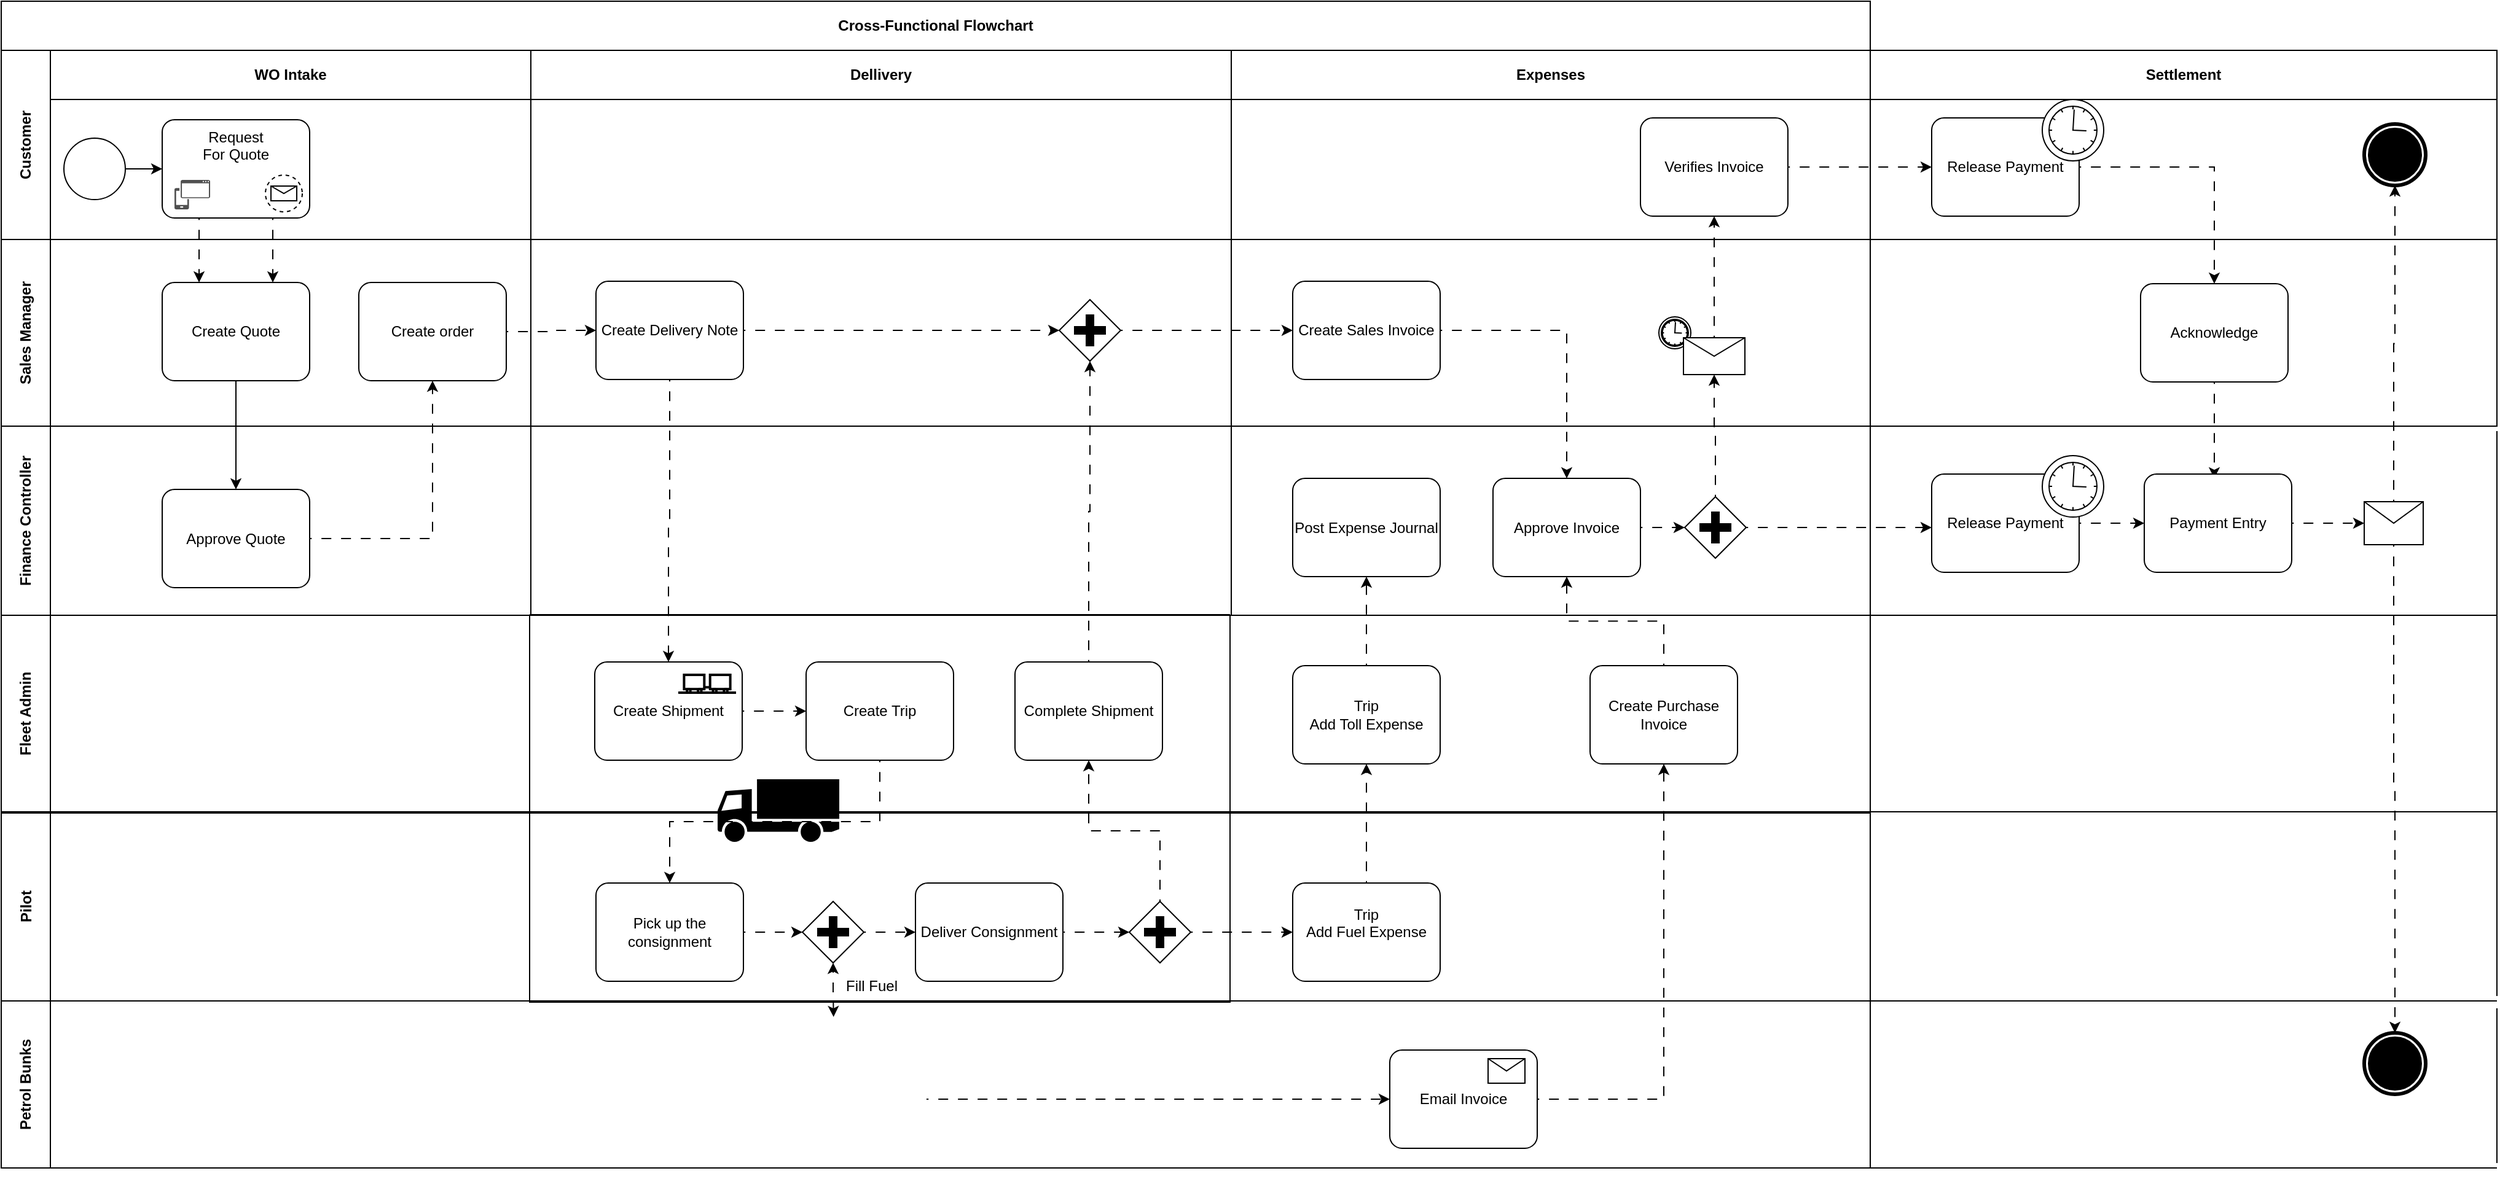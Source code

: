 <mxfile version="20.2.2" type="github">
  <diagram id="KQCACBsiRu173Gl-Ky1V" name="Page-1">
    <mxGraphModel dx="887" dy="501" grid="1" gridSize="10" guides="1" tooltips="1" connect="1" arrows="1" fold="1" page="1" pageScale="1" pageWidth="850" pageHeight="1100" math="0" shadow="0">
      <root>
        <mxCell id="0" />
        <mxCell id="1" parent="0" />
        <mxCell id="vWYxmfNiJoRv-lO960Dk-1" value="Cross-Functional Flowchart" style="shape=table;childLayout=tableLayout;rowLines=0;columnLines=0;startSize=40;html=1;whiteSpace=wrap;collapsible=0;recursiveResize=0;expand=0;pointerEvents=0;fontStyle=1;align=center;" parent="1" vertex="1">
          <mxGeometry x="9" y="50" width="1521" height="500" as="geometry" />
        </mxCell>
        <mxCell id="vWYxmfNiJoRv-lO960Dk-2" value="Customer" style="swimlane;horizontal=0;points=[[0,0.5],[1,0.5]];portConstraint=eastwest;startSize=40;html=1;whiteSpace=wrap;collapsible=0;recursiveResize=0;expand=0;pointerEvents=0;fontStyle=1" parent="vWYxmfNiJoRv-lO960Dk-1" vertex="1">
          <mxGeometry y="40" width="1521" height="154" as="geometry" />
        </mxCell>
        <mxCell id="vWYxmfNiJoRv-lO960Dk-3" value="WO Intake" style="swimlane;connectable=0;startSize=40;html=1;whiteSpace=wrap;collapsible=0;recursiveResize=0;expand=0;pointerEvents=0;" parent="vWYxmfNiJoRv-lO960Dk-2" vertex="1">
          <mxGeometry x="40" width="391" height="154" as="geometry">
            <mxRectangle width="391" height="154" as="alternateBounds" />
          </mxGeometry>
        </mxCell>
        <mxCell id="qRxEaFZJjYKyqnV5l85A-8" style="edgeStyle=orthogonalEdgeStyle;rounded=0;orthogonalLoop=1;jettySize=auto;html=1;exitX=1;exitY=0.5;exitDx=0;exitDy=0;exitPerimeter=0;entryX=0;entryY=0.5;entryDx=0;entryDy=0;entryPerimeter=0;" edge="1" parent="vWYxmfNiJoRv-lO960Dk-3" source="vWYxmfNiJoRv-lO960Dk-14" target="vWYxmfNiJoRv-lO960Dk-19">
          <mxGeometry relative="1" as="geometry" />
        </mxCell>
        <mxCell id="vWYxmfNiJoRv-lO960Dk-14" value="" style="points=[[0.145,0.145,0],[0.5,0,0],[0.855,0.145,0],[1,0.5,0],[0.855,0.855,0],[0.5,1,0],[0.145,0.855,0],[0,0.5,0]];shape=mxgraph.bpmn.event;html=1;verticalLabelPosition=bottom;labelBackgroundColor=#ffffff;verticalAlign=top;align=center;perimeter=ellipsePerimeter;outlineConnect=0;aspect=fixed;outline=standard;symbol=general;" parent="vWYxmfNiJoRv-lO960Dk-3" vertex="1">
          <mxGeometry x="11" y="71.5" width="50" height="50" as="geometry" />
        </mxCell>
        <mxCell id="vWYxmfNiJoRv-lO960Dk-19" value="Request &#xa;For Quote" style="points=[[0.25,0,0],[0.5,0,0],[0.75,0,0],[1,0.25,0],[1,0.5,0],[1,0.75,0],[0.75,1,0],[0.5,1,0],[0.25,1,0],[0,0.75,0],[0,0.5,0],[0,0.25,0]];shape=mxgraph.bpmn.task;whiteSpace=wrap;rectStyle=rounded;size=10;taskMarker=abstract;verticalAlign=top;" parent="vWYxmfNiJoRv-lO960Dk-3" vertex="1">
          <mxGeometry x="91" y="56.5" width="120" height="80" as="geometry" />
        </mxCell>
        <mxCell id="vWYxmfNiJoRv-lO960Dk-17" value="" style="points=[[0.145,0.145,0],[0.5,0,0],[0.855,0.145,0],[1,0.5,0],[0.855,0.855,0],[0.5,1,0],[0.145,0.855,0],[0,0.5,0]];shape=mxgraph.bpmn.event;html=1;verticalLabelPosition=bottom;labelBackgroundColor=#ffffff;verticalAlign=top;align=center;perimeter=ellipsePerimeter;outlineConnect=0;aspect=fixed;outline=eventNonint;symbol=message;" parent="vWYxmfNiJoRv-lO960Dk-3" vertex="1">
          <mxGeometry x="175" y="101.5" width="30" height="30" as="geometry" />
        </mxCell>
        <mxCell id="qRxEaFZJjYKyqnV5l85A-11" value="" style="sketch=0;pointerEvents=1;shadow=0;dashed=0;html=1;strokeColor=none;labelPosition=center;verticalLabelPosition=bottom;verticalAlign=top;align=center;fillColor=#505050;shape=mxgraph.mscae.intune.device_os" vertex="1" parent="vWYxmfNiJoRv-lO960Dk-3">
          <mxGeometry x="101" y="105.5" width="29" height="24" as="geometry" />
        </mxCell>
        <mxCell id="vWYxmfNiJoRv-lO960Dk-4" value="Dellivery" style="swimlane;connectable=0;startSize=40;html=1;whiteSpace=wrap;collapsible=0;recursiveResize=0;expand=0;pointerEvents=0;" parent="vWYxmfNiJoRv-lO960Dk-2" vertex="1">
          <mxGeometry x="431" width="570" height="154" as="geometry">
            <mxRectangle width="570" height="154" as="alternateBounds" />
          </mxGeometry>
        </mxCell>
        <mxCell id="vWYxmfNiJoRv-lO960Dk-5" value="Expenses" style="swimlane;connectable=0;startSize=40;html=1;whiteSpace=wrap;collapsible=0;recursiveResize=0;expand=0;pointerEvents=0;" parent="vWYxmfNiJoRv-lO960Dk-2" vertex="1">
          <mxGeometry x="1001" width="520" height="154" as="geometry">
            <mxRectangle width="520" height="154" as="alternateBounds" />
          </mxGeometry>
        </mxCell>
        <mxCell id="uZMhd9_ub29U1fFuiPze-58" value="Verifies Invoice" style="points=[[0.25,0,0],[0.5,0,0],[0.75,0,0],[1,0.25,0],[1,0.5,0],[1,0.75,0],[0.75,1,0],[0.5,1,0],[0.25,1,0],[0,0.75,0],[0,0.5,0],[0,0.25,0]];shape=mxgraph.bpmn.task;whiteSpace=wrap;rectStyle=rounded;size=10;taskMarker=abstract;" parent="vWYxmfNiJoRv-lO960Dk-5" vertex="1">
          <mxGeometry x="333" y="55" width="120" height="80" as="geometry" />
        </mxCell>
        <mxCell id="vWYxmfNiJoRv-lO960Dk-6" value="Sales Manager" style="swimlane;horizontal=0;points=[[0,0.5],[1,0.5]];portConstraint=eastwest;startSize=40;html=1;whiteSpace=wrap;collapsible=0;recursiveResize=0;expand=0;pointerEvents=0;" parent="vWYxmfNiJoRv-lO960Dk-1" vertex="1">
          <mxGeometry y="194" width="1521" height="152" as="geometry" />
        </mxCell>
        <mxCell id="vWYxmfNiJoRv-lO960Dk-7" value="" style="swimlane;connectable=0;startSize=0;html=1;whiteSpace=wrap;collapsible=0;recursiveResize=0;expand=0;pointerEvents=0;" parent="vWYxmfNiJoRv-lO960Dk-6" vertex="1">
          <mxGeometry x="40" width="391" height="152" as="geometry">
            <mxRectangle width="391" height="152" as="alternateBounds" />
          </mxGeometry>
        </mxCell>
        <mxCell id="vWYxmfNiJoRv-lO960Dk-21" value="Create Quote" style="points=[[0.25,0,0],[0.5,0,0],[0.75,0,0],[1,0.25,0],[1,0.5,0],[1,0.75,0],[0.75,1,0],[0.5,1,0],[0.25,1,0],[0,0.75,0],[0,0.5,0],[0,0.25,0]];shape=mxgraph.bpmn.task;whiteSpace=wrap;rectStyle=rounded;size=10;taskMarker=abstract;" parent="vWYxmfNiJoRv-lO960Dk-7" vertex="1">
          <mxGeometry x="91" y="35" width="120" height="80" as="geometry" />
        </mxCell>
        <mxCell id="vWYxmfNiJoRv-lO960Dk-27" value="Create order" style="points=[[0.25,0,0],[0.5,0,0],[0.75,0,0],[1,0.25,0],[1,0.5,0],[1,0.75,0],[0.75,1,0],[0.5,1,0],[0.25,1,0],[0,0.75,0],[0,0.5,0],[0,0.25,0]];shape=mxgraph.bpmn.task;whiteSpace=wrap;rectStyle=rounded;size=10;taskMarker=abstract;" parent="vWYxmfNiJoRv-lO960Dk-7" vertex="1">
          <mxGeometry x="251" y="35" width="120" height="80" as="geometry" />
        </mxCell>
        <mxCell id="qRxEaFZJjYKyqnV5l85A-85" value="" style="shape=image;html=1;verticalAlign=top;verticalLabelPosition=bottom;labelBackgroundColor=#ffffff;imageAspect=0;aspect=fixed;image=https://cdn1.iconfinder.com/data/icons/iconoir-vol-3/24/quote-128.png;glass=0;" vertex="1" parent="vWYxmfNiJoRv-lO960Dk-7">
          <mxGeometry x="181" y="41" width="20" height="20" as="geometry" />
        </mxCell>
        <mxCell id="vWYxmfNiJoRv-lO960Dk-8" value="" style="swimlane;connectable=0;startSize=0;html=1;whiteSpace=wrap;collapsible=0;recursiveResize=0;expand=0;pointerEvents=0;" parent="vWYxmfNiJoRv-lO960Dk-6" vertex="1">
          <mxGeometry x="431" width="570" height="152" as="geometry">
            <mxRectangle width="570" height="152" as="alternateBounds" />
          </mxGeometry>
        </mxCell>
        <mxCell id="uZMhd9_ub29U1fFuiPze-42" style="edgeStyle=orthogonalEdgeStyle;rounded=0;orthogonalLoop=1;jettySize=auto;html=1;exitX=1;exitY=0.5;exitDx=0;exitDy=0;exitPerimeter=0;entryX=0;entryY=0.5;entryDx=0;entryDy=0;entryPerimeter=0;startArrow=none;startFill=0;flowAnimation=1;" parent="vWYxmfNiJoRv-lO960Dk-8" source="vWYxmfNiJoRv-lO960Dk-29" target="uZMhd9_ub29U1fFuiPze-40" edge="1">
          <mxGeometry relative="1" as="geometry" />
        </mxCell>
        <mxCell id="vWYxmfNiJoRv-lO960Dk-29" value="Create Delivery Note" style="points=[[0.25,0,0],[0.5,0,0],[0.75,0,0],[1,0.25,0],[1,0.5,0],[1,0.75,0],[0.75,1,0],[0.5,1,0],[0.25,1,0],[0,0.75,0],[0,0.5,0],[0,0.25,0]];shape=mxgraph.bpmn.task;whiteSpace=wrap;rectStyle=rounded;size=10;taskMarker=abstract;" parent="vWYxmfNiJoRv-lO960Dk-8" vertex="1">
          <mxGeometry x="53" y="34" width="120" height="80" as="geometry" />
        </mxCell>
        <mxCell id="uZMhd9_ub29U1fFuiPze-40" value="" style="points=[[0.25,0.25,0],[0.5,0,0],[0.75,0.25,0],[1,0.5,0],[0.75,0.75,0],[0.5,1,0],[0.25,0.75,0],[0,0.5,0]];shape=mxgraph.bpmn.gateway2;html=1;verticalLabelPosition=bottom;labelBackgroundColor=#ffffff;verticalAlign=top;align=center;perimeter=rhombusPerimeter;outlineConnect=0;outline=none;symbol=none;gwType=parallel;" parent="vWYxmfNiJoRv-lO960Dk-8" vertex="1">
          <mxGeometry x="430" y="49" width="50" height="50" as="geometry" />
        </mxCell>
        <mxCell id="qRxEaFZJjYKyqnV5l85A-86" value="" style="shape=image;html=1;verticalAlign=top;verticalLabelPosition=bottom;labelBackgroundColor=#ffffff;imageAspect=0;aspect=fixed;image=https://cdn4.iconfinder.com/data/icons/essential-app-1/16/truck-delivery-shipping-logistics-128.png;glass=0;" vertex="1" parent="vWYxmfNiJoRv-lO960Dk-8">
          <mxGeometry x="149" y="41" width="18" height="18" as="geometry" />
        </mxCell>
        <mxCell id="vWYxmfNiJoRv-lO960Dk-9" value="" style="swimlane;connectable=0;startSize=0;html=1;whiteSpace=wrap;collapsible=0;recursiveResize=0;expand=0;pointerEvents=0;" parent="vWYxmfNiJoRv-lO960Dk-6" vertex="1">
          <mxGeometry x="1001" width="520" height="152" as="geometry">
            <mxRectangle width="520" height="152" as="alternateBounds" />
          </mxGeometry>
        </mxCell>
        <mxCell id="uZMhd9_ub29U1fFuiPze-52" value="" style="points=[[0.145,0.145,0],[0.5,0,0],[0.855,0.145,0],[1,0.5,0],[0.855,0.855,0],[0.5,1,0],[0.145,0.855,0],[0,0.5,0]];shape=mxgraph.bpmn.event;html=1;verticalLabelPosition=bottom;labelBackgroundColor=#ffffff;verticalAlign=top;align=center;perimeter=ellipsePerimeter;outlineConnect=0;aspect=fixed;outline=catching;symbol=timer;" parent="vWYxmfNiJoRv-lO960Dk-9" vertex="1">
          <mxGeometry x="348" y="63" width="26" height="26" as="geometry" />
        </mxCell>
        <mxCell id="uZMhd9_ub29U1fFuiPze-56" value="" style="shape=message;html=1;whiteSpace=wrap;html=1;outlineConnect=0;" parent="vWYxmfNiJoRv-lO960Dk-9" vertex="1">
          <mxGeometry x="368" y="80" width="50" height="30" as="geometry" />
        </mxCell>
        <mxCell id="uZMhd9_ub29U1fFuiPze-51" value="Create Sales Invoice" style="points=[[0.25,0,0],[0.5,0,0],[0.75,0,0],[1,0.25,0],[1,0.5,0],[1,0.75,0],[0.75,1,0],[0.5,1,0],[0.25,1,0],[0,0.75,0],[0,0.5,0],[0,0.25,0]];shape=mxgraph.bpmn.task;whiteSpace=wrap;rectStyle=rounded;size=10;taskMarker=abstract;" parent="vWYxmfNiJoRv-lO960Dk-9" vertex="1">
          <mxGeometry x="50" y="34" width="120" height="80" as="geometry" />
        </mxCell>
        <mxCell id="qRxEaFZJjYKyqnV5l85A-79" value="" style="shape=image;html=1;verticalAlign=top;verticalLabelPosition=bottom;labelBackgroundColor=#ffffff;imageAspect=0;aspect=fixed;image=https://cdn1.iconfinder.com/data/icons/bootstrap-vol-3/16/journal-text-128.png" vertex="1" parent="vWYxmfNiJoRv-lO960Dk-9">
          <mxGeometry x="140" y="41.5" width="21.5" height="21.5" as="geometry" />
        </mxCell>
        <mxCell id="vWYxmfNiJoRv-lO960Dk-30" value="" style="edgeStyle=orthogonalEdgeStyle;rounded=0;orthogonalLoop=1;jettySize=auto;html=1;flowAnimation=1;" parent="vWYxmfNiJoRv-lO960Dk-6" source="vWYxmfNiJoRv-lO960Dk-27" target="vWYxmfNiJoRv-lO960Dk-29" edge="1">
          <mxGeometry relative="1" as="geometry" />
        </mxCell>
        <mxCell id="qRxEaFZJjYKyqnV5l85A-15" style="edgeStyle=orthogonalEdgeStyle;rounded=0;orthogonalLoop=1;jettySize=auto;html=1;exitX=1;exitY=0.5;exitDx=0;exitDy=0;exitPerimeter=0;flowAnimation=1;" edge="1" parent="vWYxmfNiJoRv-lO960Dk-6" source="uZMhd9_ub29U1fFuiPze-40" target="uZMhd9_ub29U1fFuiPze-51">
          <mxGeometry relative="1" as="geometry" />
        </mxCell>
        <mxCell id="vWYxmfNiJoRv-lO960Dk-10" value="Finance Controller" style="swimlane;horizontal=0;points=[[0,0.5],[1,0.5]];portConstraint=eastwest;startSize=40;html=1;whiteSpace=wrap;collapsible=0;recursiveResize=0;expand=0;pointerEvents=0;" parent="vWYxmfNiJoRv-lO960Dk-1" vertex="1">
          <mxGeometry y="346" width="1521" height="154" as="geometry" />
        </mxCell>
        <mxCell id="vWYxmfNiJoRv-lO960Dk-11" value="" style="swimlane;connectable=0;startSize=0;html=1;whiteSpace=wrap;collapsible=0;recursiveResize=0;expand=0;pointerEvents=0;" parent="vWYxmfNiJoRv-lO960Dk-10" vertex="1">
          <mxGeometry x="40" width="391" height="154" as="geometry">
            <mxRectangle width="391" height="154" as="alternateBounds" />
          </mxGeometry>
        </mxCell>
        <mxCell id="vWYxmfNiJoRv-lO960Dk-24" value="Approve Quote" style="points=[[0.25,0,0],[0.5,0,0],[0.75,0,0],[1,0.25,0],[1,0.5,0],[1,0.75,0],[0.75,1,0],[0.5,1,0],[0.25,1,0],[0,0.75,0],[0,0.5,0],[0,0.25,0]];shape=mxgraph.bpmn.task;whiteSpace=wrap;rectStyle=rounded;size=10;taskMarker=abstract;" parent="vWYxmfNiJoRv-lO960Dk-11" vertex="1">
          <mxGeometry x="91" y="51.5" width="120" height="80" as="geometry" />
        </mxCell>
        <mxCell id="qRxEaFZJjYKyqnV5l85A-6" value="" style="shape=image;html=1;verticalAlign=top;verticalLabelPosition=bottom;labelBackgroundColor=#ffffff;imageAspect=0;aspect=fixed;image=https://cdn4.iconfinder.com/data/icons/ui-office/512/User_Interface-50-128.png" vertex="1" parent="vWYxmfNiJoRv-lO960Dk-11">
          <mxGeometry x="181" y="56.5" width="27" height="27" as="geometry" />
        </mxCell>
        <mxCell id="vWYxmfNiJoRv-lO960Dk-12" value="" style="swimlane;connectable=0;startSize=0;html=1;whiteSpace=wrap;collapsible=0;recursiveResize=0;expand=0;pointerEvents=0;" parent="vWYxmfNiJoRv-lO960Dk-10" vertex="1">
          <mxGeometry x="431" width="570" height="154" as="geometry">
            <mxRectangle width="570" height="154" as="alternateBounds" />
          </mxGeometry>
        </mxCell>
        <mxCell id="vWYxmfNiJoRv-lO960Dk-13" value="&lt;span style=&quot;color: rgba(0, 0, 0, 0); font-family: monospace; font-size: 0px; font-weight: 400; text-align: start;&quot;&gt;%3CmxGraphModel%3E%3Croot%3E%3CmxCell%20id%3D%220%22%2F%3E%3CmxCell%20id%3D%221%22%20parent%3D%220%22%2F%3E%3CmxCell%20id%3D%222%22%20value%3D%22Cross-Functional%20Flowchart%22%20style%3D%22shape%3Dtable%3BchildLayout%3DtableLayout%3BrowLines%3D0%3BcolumnLines%3D0%3BstartSize%3D40%3Bhtml%3D1%3BwhiteSpace%3Dwrap%3Bcollapsible%3D0%3BrecursiveResize%3D0%3Bexpand%3D0%3BpointerEvents%3D0%3BfontStyle%3D1%3Balign%3Dcenter%3B%22%20vertex%3D%221%22%20parent%3D%221%22%3E%3CmxGeometry%20x%3D%229%22%20y%3D%2250%22%20width%3D%221521%22%20height%3D%22500%22%20as%3D%22geometry%22%2F%3E%3C%2FmxCell%3E%3CmxCell%20id%3D%223%22%20value%3D%22Customer%22%20style%3D%22swimlane%3Bhorizontal%3D0%3Bpoints%3D%5B%5B0%2C0.5%5D%2C%5B1%2C0.5%5D%5D%3BportConstraint%3Deastwest%3BstartSize%3D40%3Bhtml%3D1%3BwhiteSpace%3Dwrap%3Bcollapsible%3D0%3BrecursiveResize%3D0%3Bexpand%3D0%3BpointerEvents%3D0%3BfontStyle%3D1%22%20vertex%3D%221%22%20parent%3D%222%22%3E%3CmxGeometry%20y%3D%2240%22%20width%3D%221521%22%20height%3D%22154%22%20as%3D%22geometry%22%2F%3E%3C%2FmxCell%3E%3CmxCell%20id%3D%224%22%20value%3D%22WO%20Intake%22%20style%3D%22swimlane%3Bconnectable%3D0%3BstartSize%3D40%3Bhtml%3D1%3BwhiteSpace%3Dwrap%3Bcollapsible%3D0%3BrecursiveResize%3D0%3Bexpand%3D0%3BpointerEvents%3D0%3B%22%20vertex%3D%221%22%20parent%3D%223%22%3E%3CmxGeometry%20x%3D%2240%22%20width%3D%22391%22%20height%3D%22154%22%20as%3D%22geometry%22%3E%3CmxRectangle%20width%3D%22391%22%20height%3D%22154%22%20as%3D%22alternateBounds%22%2F%3E%3C%2FmxGeometry%3E%3C%2FmxCell%3E%3CmxCell%20id%3D%225%22%20style%3D%22edgeStyle%3DorthogonalEdgeStyle%3Brounded%3D0%3BorthogonalLoop%3D1%3BjettySize%3Dauto%3Bhtml%3D1%3BexitX%3D1%3BexitY%3D0.5%3BexitDx%3D0%3BexitDy%3D0%3BexitPerimeter%3D0%3BentryX%3D0%3BentryY%3D0.5%3BentryDx%3D0%3BentryDy%3D0%3BentryPerimeter%3D0%3B%22%20edge%3D%221%22%20parent%3D%224%22%20source%3D%226%22%20target%3D%227%22%3E%3CmxGeometry%20relative%3D%221%22%20as%3D%22geometry%22%2F%3E%3C%2FmxCell%3E%3CmxCell%20id%3D%226%22%20value%3D%22%22%20style%3D%22points%3D%5B%5B0.145%2C0.145%2C0%5D%2C%5B0.5%2C0%2C0%5D%2C%5B0.855%2C0.145%2C0%5D%2C%5B1%2C0.5%2C0%5D%2C%5B0.855%2C0.855%2C0%5D%2C%5B0.5%2C1%2C0%5D%2C%5B0.145%2C0.855%2C0%5D%2C%5B0%2C0.5%2C0%5D%5D%3Bshape%3Dmxgraph.bpmn.event%3Bhtml%3D1%3BverticalLabelPosition%3Dbottom%3BlabelBackgroundColor%3D%23ffffff%3BverticalAlign%3Dtop%3Balign%3Dcenter%3Bperimeter%3DellipsePerimeter%3BoutlineConnect%3D0%3Baspect%3Dfixed%3Boutline%3Dstandard%3Bsymbol%3Dgeneral%3B%22%20vertex%3D%221%22%20parent%3D%224%22%3E%3CmxGeometry%20x%3D%2211%22%20y%3D%2271.5%22%20width%3D%2250%22%20height%3D%2250%22%20as%3D%22geometry%22%2F%3E%3C%2FmxCell%3E%3CmxCell%20id%3D%227%22%20value%3D%22Request%20%26%2310%3BFor%20Quote%22%20style%3D%22points%3D%5B%5B0.25%2C0%2C0%5D%2C%5B0.5%2C0%2C0%5D%2C%5B0.75%2C0%2C0%5D%2C%5B1%2C0.25%2C0%5D%2C%5B1%2C0.5%2C0%5D%2C%5B1%2C0.75%2C0%5D%2C%5B0.75%2C1%2C0%5D%2C%5B0.5%2C1%2C0%5D%2C%5B0.25%2C1%2C0%5D%2C%5B0%2C0.75%2C0%5D%2C%5B0%2C0.5%2C0%5D%2C%5B0%2C0.25%2C0%5D%5D%3Bshape%3Dmxgraph.bpmn.task%3BwhiteSpace%3Dwrap%3BrectStyle%3Drounded%3Bsize%3D10%3BtaskMarker%3Dabstract%3BverticalAlign%3Dtop%3B%22%20vertex%3D%221%22%20parent%3D%224%22%3E%3CmxGeometry%20x%3D%2291%22%20y%3D%2256.5%22%20width%3D%22120%22%20height%3D%2280%22%20as%3D%22geometry%22%2F%3E%3C%2FmxCell%3E%3CmxCell%20id%3D%228%22%20value%3D%22%22%20style%3D%22points%3D%5B%5B0.145%2C0.145%2C0%5D%2C%5B0.5%2C0%2C0%5D%2C%5B0.855%2C0.145%2C0%5D%2C%5B1%2C0.5%2C0%5D%2C%5B0.855%2C0.855%2C0%5D%2C%5B0.5%2C1%2C0%5D%2C%5B0.145%2C0.855%2C0%5D%2C%5B0%2C0.5%2C0%5D%5D%3Bshape%3Dmxgraph.bpmn.event%3Bhtml%3D1%3BverticalLabelPosition%3Dbottom%3BlabelBackgroundColor%3D%23ffffff%3BverticalAlign%3Dtop%3Balign%3Dcenter%3Bperimeter%3DellipsePerimeter%3BoutlineConnect%3D0%3Baspect%3Dfixed%3Boutline%3DeventNonint%3Bsymbol%3Dmessage%3B%22%20vertex%3D%221%22%20parent%3D%224%22%3E%3CmxGeometry%20x%3D%22175%22%20y%3D%22101.5%22%20width%3D%2230%22%20height%3D%2230%22%20as%3D%22geometry%22%2F%3E%3C%2FmxCell%3E%3CmxCell%20id%3D%229%22%20value%3D%22%22%20style%3D%22sketch%3D0%3BpointerEvents%3D1%3Bshadow%3D0%3Bdashed%3D0%3Bhtml%3D1%3BstrokeColor%3Dnone%3BlabelPosition%3Dcenter%3BverticalLabelPosition%3Dbottom%3BverticalAlign%3Dtop%3Balign%3Dcenter%3BfillColor%3D%23505050%3Bshape%3Dmxgraph.mscae.intune.device_os%22%20vertex%3D%221%22%20parent%3D%224%22%3E%3CmxGeometry%20x%3D%22101%22%20y%3D%22105.5%22%20width%3D%2229%22%20height%3D%2224%22%20as%3D%22geometry%22%2F%3E%3C%2FmxCell%3E%3CmxCell%20id%3D%2210%22%20value%3D%22Dellivery%22%20style%3D%22swimlane%3Bconnectable%3D0%3BstartSize%3D40%3Bhtml%3D1%3BwhiteSpace%3Dwrap%3Bcollapsible%3D0%3BrecursiveResize%3D0%3Bexpand%3D0%3BpointerEvents%3D0%3B%22%20vertex%3D%221%22%20parent%3D%223%22%3E%3CmxGeometry%20x%3D%22431%22%20width%3D%22570%22%20height%3D%22154%22%20as%3D%22geometry%22%3E%3CmxRectangle%20width%3D%22570%22%20height%3D%22154%22%20as%3D%22alternateBounds%22%2F%3E%3C%2FmxGeometry%3E%3C%2FmxCell%3E%3CmxCell%20id%3D%2211%22%20value%3D%22Expenses%22%20style%3D%22swimlane%3Bconnectable%3D0%3BstartSize%3D40%3Bhtml%3D1%3BwhiteSpace%3Dwrap%3Bcollapsible%3D0%3BrecursiveResize%3D0%3Bexpand%3D0%3BpointerEvents%3D0%3B%22%20vertex%3D%221%22%20parent%3D%223%22%3E%3CmxGeometry%20x%3D%221001%22%20width%3D%22520%22%20height%3D%22154%22%20as%3D%22geometry%22%3E%3CmxRectangle%20width%3D%22520%22%20height%3D%22154%22%20as%3D%22alternateBounds%22%2F%3E%3C%2FmxGeometry%3E%3C%2FmxCell%3E%3CmxCell%20id%3D%2212%22%20value%3D%22Verifies%20Invoice%22%20style%3D%22points%3D%5B%5B0.25%2C0%2C0%5D%2C%5B0.5%2C0%2C0%5D%2C%5B0.75%2C0%2C0%5D%2C%5B1%2C0.25%2C0%5D%2C%5B1%2C0.5%2C0%5D%2C%5B1%2C0.75%2C0%5D%2C%5B0.75%2C1%2C0%5D%2C%5B0.5%2C1%2C0%5D%2C%5B0.25%2C1%2C0%5D%2C%5B0%2C0.75%2C0%5D%2C%5B0%2C0.5%2C0%5D%2C%5B0%2C0.25%2C0%5D%5D%3Bshape%3Dmxgraph.bpmn.task%3BwhiteSpace%3Dwrap%3BrectStyle%3Drounded%3Bsize%3D10%3BtaskMarker%3Dabstract%3B%22%20vertex%3D%221%22%20parent%3D%2211%22%3E%3CmxGeometry%20x%3D%22333%22%20y%3D%2255%22%20width%3D%22120%22%20height%3D%2280%22%20as%3D%22geometry%22%2F%3E%3C%2FmxCell%3E%3CmxCell%20id%3D%2213%22%20value%3D%22Sales%20Manager%22%20style%3D%22swimlane%3Bhorizontal%3D0%3Bpoints%3D%5B%5B0%2C0.5%5D%2C%5B1%2C0.5%5D%5D%3BportConstraint%3Deastwest%3BstartSize%3D40%3Bhtml%3D1%3BwhiteSpace%3Dwrap%3Bcollapsible%3D0%3BrecursiveResize%3D0%3Bexpand%3D0%3BpointerEvents%3D0%3B%22%20vertex%3D%221%22%20parent%3D%222%22%3E%3CmxGeometry%20y%3D%22194%22%20width%3D%221521%22%20height%3D%22152%22%20as%3D%22geometry%22%2F%3E%3C%2FmxCell%3E%3CmxCell%20id%3D%2214%22%20value%3D%22%22%20style%3D%22swimlane%3Bconnectable%3D0%3BstartSize%3D0%3Bhtml%3D1%3BwhiteSpace%3Dwrap%3Bcollapsible%3D0%3BrecursiveResize%3D0%3Bexpand%3D0%3BpointerEvents%3D0%3B%22%20vertex%3D%221%22%20parent%3D%2213%22%3E%3CmxGeometry%20x%3D%2240%22%20width%3D%22391%22%20height%3D%22152%22%20as%3D%22geometry%22%3E%3CmxRectangle%20width%3D%22391%22%20height%3D%22152%22%20as%3D%22alternateBounds%22%2F%3E%3C%2FmxGeometry%3E%3C%2FmxCell%3E%3CmxCell%20id%3D%2215%22%20value%3D%22Create%20Quote%22%20style%3D%22points%3D%5B%5B0.25%2C0%2C0%5D%2C%5B0.5%2C0%2C0%5D%2C%5B0.75%2C0%2C0%5D%2C%5B1%2C0.25%2C0%5D%2C%5B1%2C0.5%2C0%5D%2C%5B1%2C0.75%2C0%5D%2C%5B0.75%2C1%2C0%5D%2C%5B0.5%2C1%2C0%5D%2C%5B0.25%2C1%2C0%5D%2C%5B0%2C0.75%2C0%5D%2C%5B0%2C0.5%2C0%5D%2C%5B0%2C0.25%2C0%5D%5D%3Bshape%3Dmxgraph.bpmn.task%3BwhiteSpace%3Dwrap%3BrectStyle%3Drounded%3Bsize%3D10%3BtaskMarker%3Dabstract%3B%22%20vertex%3D%221%22%20parent%3D%2214%22%3E%3CmxGeometry%20x%3D%2291%22%20y%3D%2235%22%20width%3D%22120%22%20height%3D%2280%22%20as%3D%22geometry%22%2F%3E%3C%2FmxCell%3E%3CmxCell%20id%3D%2216%22%20value%3D%22Create%20order%22%20style%3D%22points%3D%5B%5B0.25%2C0%2C0%5D%2C%5B0.5%2C0%2C0%5D%2C%5B0.75%2C0%2C0%5D%2C%5B1%2C0.25%2C0%5D%2C%5B1%2C0.5%2C0%5D%2C%5B1%2C0.75%2C0%5D%2C%5B0.75%2C1%2C0%5D%2C%5B0.5%2C1%2C0%5D%2C%5B0.25%2C1%2C0%5D%2C%5B0%2C0.75%2C0%5D%2C%5B0%2C0.5%2C0%5D%2C%5B0%2C0.25%2C0%5D%5D%3Bshape%3Dmxgraph.bpmn.task%3BwhiteSpace%3Dwrap%3BrectStyle%3Drounded%3Bsize%3D10%3BtaskMarker%3Dabstract%3B%22%20vertex%3D%221%22%20parent%3D%2214%22%3E%3CmxGeometry%20x%3D%22251%22%20y%3D%2235%22%20width%3D%22120%22%20height%3D%2280%22%20as%3D%22geometry%22%2F%3E%3C%2FmxCell%3E%3CmxCell%20id%3D%2217%22%20value%3D%22%22%20style%3D%22swimlane%3Bconnectable%3D0%3BstartSize%3D0%3Bhtml%3D1%3BwhiteSpace%3Dwrap%3Bcollapsible%3D0%3BrecursiveResize%3D0%3Bexpand%3D0%3BpointerEvents%3D0%3B%22%20vertex%3D%221%22%20parent%3D%2213%22%3E%3CmxGeometry%20x%3D%22431%22%20width%3D%22570%22%20height%3D%22152%22%20as%3D%22geometry%22%3E%3CmxRectangle%20width%3D%22570%22%20height%3D%22152%22%20as%3D%22alternateBounds%22%2F%3E%3C%2FmxGeometry%3E%3C%2FmxCell%3E%3CmxCell%20id%3D%2218%22%20style%3D%22edgeStyle%3DorthogonalEdgeStyle%3Brounded%3D0%3BorthogonalLoop%3D1%3BjettySize%3Dauto%3Bhtml%3D1%3BexitX%3D1%3BexitY%3D0.5%3BexitDx%3D0%3BexitDy%3D0%3BexitPerimeter%3D0%3BentryX%3D0%3BentryY%3D0.5%3BentryDx%3D0%3BentryDy%3D0%3BentryPerimeter%3D0%3BstartArrow%3Dnone%3BstartFill%3D0%3BflowAnimation%3D1%3B%22%20edge%3D%221%22%20parent%3D%2217%22%20source%3D%2219%22%20target%3D%2220%22%3E%3CmxGeometry%20relative%3D%221%22%20as%3D%22geometry%22%2F%3E%3C%2FmxCell%3E%3CmxCell%20id%3D%2219%22%20value%3D%22Create%20Delivery%20Note%22%20style%3D%22points%3D%5B%5B0.25%2C0%2C0%5D%2C%5B0.5%2C0%2C0%5D%2C%5B0.75%2C0%2C0%5D%2C%5B1%2C0.25%2C0%5D%2C%5B1%2C0.5%2C0%5D%2C%5B1%2C0.75%2C0%5D%2C%5B0.75%2C1%2C0%5D%2C%5B0.5%2C1%2C0%5D%2C%5B0.25%2C1%2C0%5D%2C%5B0%2C0.75%2C0%5D%2C%5B0%2C0.5%2C0%5D%2C%5B0%2C0.25%2C0%5D%5D%3Bshape%3Dmxgraph.bpmn.task%3BwhiteSpace%3Dwrap%3BrectStyle%3Drounded%3Bsize%3D10%3BtaskMarker%3Dabstract%3B%22%20vertex%3D%221%22%20parent%3D%2217%22%3E%3CmxGeometry%20x%3D%2253%22%20y%3D%2234%22%20width%3D%22120%22%20height%3D%2280%22%20as%3D%22geometry%22%2F%3E%3C%2FmxCell%3E%3CmxCell%20id%3D%2220%22%20value%3D%22%22%20style%3D%22points%3D%5B%5B0.25%2C0.25%2C0%5D%2C%5B0.5%2C0%2C0%5D%2C%5B0.75%2C0.25%2C0%5D%2C%5B1%2C0.5%2C0%5D%2C%5B0.75%2C0.75%2C0%5D%2C%5B0.5%2C1%2C0%5D%2C%5B0.25%2C0.75%2C0%5D%2C%5B0%2C0.5%2C0%5D%5D%3Bshape%3Dmxgraph.bpmn.gateway2%3Bhtml%3D1%3BverticalLabelPosition%3Dbottom%3BlabelBackgroundColor%3D%23ffffff%3BverticalAlign%3Dtop%3Balign%3Dcenter%3Bperimeter%3DrhombusPerimeter%3BoutlineConnect%3D0%3Boutline%3Dnone%3Bsymbol%3Dnone%3BgwType%3Dparallel%3B%22%20vertex%3D%221%22%20parent%3D%2217%22%3E%3CmxGeometry%20x%3D%22430%22%20y%3D%2249%22%20width%3D%2250%22%20height%3D%2250%22%20as%3D%22geometry%22%2F%3E%3C%2FmxCell%3E%3CmxCell%20id%3D%2221%22%20value%3D%22%22%20style%3D%22swimlane%3Bconnectable%3D0%3BstartSize%3D0%3Bhtml%3D1%3BwhiteSpace%3Dwrap%3Bcollapsible%3D0%3BrecursiveResize%3D0%3Bexpand%3D0%3BpointerEvents%3D0%3B%22%20vertex%3D%221%22%20parent%3D%2213%22%3E%3CmxGeometry%20x%3D%221001%22%20width%3D%22520%22%20height%3D%22152%22%20as%3D%22geometry%22%3E%3CmxRectangle%20width%3D%22520%22%20height%3D%22152%22%20as%3D%22alternateBounds%22%2F%3E%3C%2FmxGeometry%3E%3C%2FmxCell%3E%3CmxCell%20id%3D%2222%22%20value%3D%22%22%20style%3D%22points%3D%5B%5B0.145%2C0.145%2C0%5D%2C%5B0.5%2C0%2C0%5D%2C%5B0.855%2C0.145%2C0%5D%2C%5B1%2C0.5%2C0%5D%2C%5B0.855%2C0.855%2C0%5D%2C%5B0.5%2C1%2C0%5D%2C%5B0.145%2C0.855%2C0%5D%2C%5B0%2C0.5%2C0%5D%5D%3Bshape%3Dmxgraph.bpmn.event%3Bhtml%3D1%3BverticalLabelPosition%3Dbottom%3BlabelBackgroundColor%3D%23ffffff%3BverticalAlign%3Dtop%3Balign%3Dcenter%3Bperimeter%3DellipsePerimeter%3BoutlineConnect%3D0%3Baspect%3Dfixed%3Boutline%3Dcatching%3Bsymbol%3Dtimer%3B%22%20vertex%3D%221%22%20parent%3D%2221%22%3E%3CmxGeometry%20x%3D%22348%22%20y%3D%2263%22%20width%3D%2226%22%20height%3D%2226%22%20as%3D%22geometry%22%2F%3E%3C%2FmxCell%3E%3CmxCell%20id%3D%2223%22%20value%3D%22%22%20style%3D%22shape%3Dmessage%3Bhtml%3D1%3BwhiteSpace%3Dwrap%3Bhtml%3D1%3BoutlineConnect%3D0%3B%22%20vertex%3D%221%22%20parent%3D%2221%22%3E%3CmxGeometry%20x%3D%22368%22%20y%3D%2280%22%20width%3D%2250%22%20height%3D%2230%22%20as%3D%22geometry%22%2F%3E%3C%2FmxCell%3E%3CmxCell%20id%3D%2224%22%20value%3D%22Create%20Sales%20Invoice%22%20style%3D%22points%3D%5B%5B0.25%2C0%2C0%5D%2C%5B0.5%2C0%2C0%5D%2C%5B0.75%2C0%2C0%5D%2C%5B1%2C0.25%2C0%5D%2C%5B1%2C0.5%2C0%5D%2C%5B1%2C0.75%2C0%5D%2C%5B0.75%2C1%2C0%5D%2C%5B0.5%2C1%2C0%5D%2C%5B0.25%2C1%2C0%5D%2C%5B0%2C0.75%2C0%5D%2C%5B0%2C0.5%2C0%5D%2C%5B0%2C0.25%2C0%5D%5D%3Bshape%3Dmxgraph.bpmn.task%3BwhiteSpace%3Dwrap%3BrectStyle%3Drounded%3Bsize%3D10%3BtaskMarker%3Dabstract%3B%22%20vertex%3D%221%22%20parent%3D%2221%22%3E%3CmxGeometry%20x%3D%2250%22%20y%3D%2234%22%20width%3D%22120%22%20height%3D%2280%22%20as%3D%22geometry%22%2F%3E%3C%2FmxCell%3E%3CmxCell%20id%3D%2225%22%20value%3D%22%22%20style%3D%22edgeStyle%3DorthogonalEdgeStyle%3Brounded%3D0%3BorthogonalLoop%3D1%3BjettySize%3Dauto%3Bhtml%3D1%3BflowAnimation%3D1%3B%22%20edge%3D%221%22%20parent%3D%2213%22%20source%3D%2216%22%20target%3D%2219%22%3E%3CmxGeometry%20relative%3D%221%22%20as%3D%22geometry%22%2F%3E%3C%2FmxCell%3E%3CmxCell%20id%3D%2226%22%20style%3D%22edgeStyle%3DorthogonalEdgeStyle%3Brounded%3D0%3BorthogonalLoop%3D1%3BjettySize%3Dauto%3Bhtml%3D1%3BexitX%3D1%3BexitY%3D0.5%3BexitDx%3D0%3BexitDy%3D0%3BexitPerimeter%3D0%3B%22%20edge%3D%221%22%20parent%3D%2213%22%20source%3D%2220%22%20target%3D%2224%22%3E%3CmxGeometry%20relative%3D%221%22%20as%3D%22geometry%22%2F%3E%3C%2FmxCell%3E%3CmxCell%20id%3D%2227%22%20value%3D%22Finance%20Controller%22%20style%3D%22swimlane%3Bhorizontal%3D0%3Bpoints%3D%5B%5B0%2C0.5%5D%2C%5B1%2C0.5%5D%5D%3BportConstraint%3Deastwest%3BstartSize%3D40%3Bhtml%3D1%3BwhiteSpace%3Dwrap%3Bcollapsible%3D0%3BrecursiveResize%3D0%3Bexpand%3D0%3BpointerEvents%3D0%3B%22%20vertex%3D%221%22%20parent%3D%222%22%3E%3CmxGeometry%20y%3D%22346%22%20width%3D%221521%22%20height%3D%22154%22%20as%3D%22geometry%22%2F%3E%3C%2FmxCell%3E%3CmxCell%20id%3D%2228%22%20value%3D%22%22%20style%3D%22swimlane%3Bconnectable%3D0%3BstartSize%3D0%3Bhtml%3D1%3BwhiteSpace%3Dwrap%3Bcollapsible%3D0%3BrecursiveResize%3D0%3Bexpand%3D0%3BpointerEvents%3D0%3B%22%20vertex%3D%221%22%20parent%3D%2227%22%3E%3CmxGeometry%20x%3D%2240%22%20width%3D%22391%22%20height%3D%22154%22%20as%3D%22geometry%22%3E%3CmxRectangle%20width%3D%22391%22%20height%3D%22154%22%20as%3D%22alternateBounds%22%2F%3E%3C%2FmxGeometry%3E%3C%2FmxCell%3E%3CmxCell%20id%3D%2229%22%20value%3D%22Approve%20Quote%22%20style%3D%22points%3D%5B%5B0.25%2C0%2C0%5D%2C%5B0.5%2C0%2C0%5D%2C%5B0.75%2C0%2C0%5D%2C%5B1%2C0.25%2C0%5D%2C%5B1%2C0.5%2C0%5D%2C%5B1%2C0.75%2C0%5D%2C%5B0.75%2C1%2C0%5D%2C%5B0.5%2C1%2C0%5D%2C%5B0.25%2C1%2C0%5D%2C%5B0%2C0.75%2C0%5D%2C%5B0%2C0.5%2C0%5D%2C%5B0%2C0.25%2C0%5D%5D%3Bshape%3Dmxgraph.bpmn.task%3BwhiteSpace%3Dwrap%3BrectStyle%3Drounded%3Bsize%3D10%3BtaskMarker%3Dabstract%3B%22%20vertex%3D%221%22%20parent%3D%2228%22%3E%3CmxGeometry%20x%3D%2291%22%20y%3D%2251.5%22%20width%3D%22120%22%20height%3D%2280%22%20as%3D%22geometry%22%2F%3E%3C%2FmxCell%3E%3CmxCell%20id%3D%2230%22%20value%3D%22%22%20style%3D%22shape%3Dimage%3Bhtml%3D1%3BverticalAlign%3Dtop%3BverticalLabelPosition%3Dbottom%3BlabelBackgroundColor%3D%23ffffff%3BimageAspect%3D0%3Baspect%3Dfixed%3Bimage%3Dhttps%3A%2F%2Fcdn4.iconfinder.com%2Fdata%2Ficons%2Fui-office%2F512%2FUser_Interface-50-128.png%22%20vertex%3D%221%22%20parent%3D%2228%22%3E%3CmxGeometry%20x%3D%22181%22%20y%3D%2256.5%22%20width%3D%2227%22%20height%3D%2227%22%20as%3D%22geometry%22%2F%3E%3C%2FmxCell%3E%3CmxCell%20id%3D%2231%22%20value%3D%22%22%20style%3D%22swimlane%3Bconnectable%3D0%3BstartSize%3D0%3Bhtml%3D1%3BwhiteSpace%3Dwrap%3Bcollapsible%3D0%3BrecursiveResize%3D0%3Bexpand%3D0%3BpointerEvents%3D0%3B%22%20vertex%3D%221%22%20parent%3D%2227%22%3E%3CmxGeometry%20x%3D%22431%22%20width%3D%22570%22%20height%3D%22154%22%20as%3D%22geometry%22%3E%3CmxRectangle%20width%3D%22570%22%20height%3D%22154%22%20as%3D%22alternateBounds%22%2F%3E%3C%2FmxGeometry%3E%3C%2FmxCell%3E%3CmxCell%20id%3D%2232%22%20value%3D%22%22%20style%3D%22swimlane%3Bconnectable%3D0%3BstartSize%3D0%3Bhtml%3D1%3BwhiteSpace%3Dwrap%3Bcollapsible%3D0%3BrecursiveResize%3D0%3Bexpand%3D0%3BpointerEvents%3D0%3B%22%20vertex%3D%221%22%20parent%3D%2227%22%3E%3CmxGeometry%20x%3D%221001%22%20width%3D%22520%22%20height%3D%22154%22%20as%3D%22geometry%22%3E%3CmxRectangle%20width%3D%22520%22%20height%3D%22154%22%20as%3D%22alternateBounds%22%2F%3E%3C%2FmxGeometry%3E%3C%2FmxCell%3E%3CmxCell%20id%3D%2233%22%20style%3D%22edgeStyle%3DorthogonalEdgeStyle%3Brounded%3D0%3BorthogonalLoop%3D1%3BjettySize%3Dauto%3Bhtml%3D1%3BexitX%3D1%3BexitY%3D0.5%3BexitDx%3D0%3BexitDy%3D0%3BexitPerimeter%3D0%3BentryX%3D0%3BentryY%3D0.5%3BentryDx%3D0%3BentryDy%3D0%3BentryPerimeter%3D0%3BstartArrow%3Dnone%3BstartFill%3D0%3BflowAnimation%3D1%3B%22%20edge%3D%221%22%20parent%3D%2232%22%20source%3D%2234%22%20target%3D%2236%22%3E%3CmxGeometry%20relative%3D%221%22%20as%3D%22geometry%22%2F%3E%3C%2FmxCell%3E%3CmxCell%20id%3D%2234%22%20value%3D%22Approve%20Invoice%22%20style%3D%22points%3D%5B%5B0.25%2C0%2C0%5D%2C%5B0.5%2C0%2C0%5D%2C%5B0.75%2C0%2C0%5D%2C%5B1%2C0.25%2C0%5D%2C%5B1%2C0.5%2C0%5D%2C%5B1%2C0.75%2C0%5D%2C%5B0.75%2C1%2C0%5D%2C%5B0.5%2C1%2C0%5D%2C%5B0.25%2C1%2C0%5D%2C%5B0%2C0.75%2C0%5D%2C%5B0%2C0.5%2C0%5D%2C%5B0%2C0.25%2C0%5D%5D%3Bshape%3Dmxgraph.bpmn.task%3BwhiteSpace%3Dwrap%3BrectStyle%3Drounded%3Bsize%3D10%3BtaskMarker%3Dabstract%3B%22%20vertex%3D%221%22%20parent%3D%2232%22%3E%3CmxGeometry%20x%3D%22213%22%20y%3D%2242.5%22%20width%3D%22120%22%20height%3D%2280%22%20as%3D%22geometry%22%2F%3E%3C%2FmxCell%3E%3CmxCell%20id%3D%2235%22%20value%3D%22%22%20style%3D%22shape%3Dimage%3Bhtml%3D1%3BverticalAlign%3Dtop%3BverticalLabelPosition%3Dbottom%3BlabelBackgroundColor%3D%23ffffff%3BimageAspect%3D0%3Baspect%3Dfixed%3Bimage%3Dhttps%3A%2F%2Fcdn4.iconfinder.com%2Fdata%2Ficons%2Fui-office%2F512%2FUser_Interface-50-128.png%22%20vertex%3D%221%22%20parent%3D%2232%22%3E%3CmxGeometry%20x%3D%22296%22%20y%3D%2247%22%20width%3D%2227%22%20height%3D%2227%22%20as%3D%22geometry%22%2F%3E%3C%2FmxCell%3E%3CmxCell%20id%3D%2236%22%20value%3D%22%22%20style%3D%22points%3D%5B%5B0.25%2C0.25%2C0%5D%2C%5B0.5%2C0%2C0%5D%2C%5B0.75%2C0.25%2C0%5D%2C%5B1%2C0.5%2C0%5D%2C%5B0.75%2C0.75%2C0%5D%2C%5B0.5%2C1%2C0%5D%2C%5B0.25%2C0.75%2C0%5D%2C%5B0%2C0.5%2C0%5D%5D%3Bshape%3Dmxgraph.bpmn.gateway2%3Bhtml%3D1%3BverticalLabelPosition%3Dbottom%3BlabelBackgroundColor%3D%23ffffff%3BverticalAlign%3Dtop%3Balign%3Dcenter%3Bperimeter%3DrhombusPerimeter%3BoutlineConnect%3D0%3Boutline%3Dnone%3Bsymbol%3Dnone%3BgwType%3Dparallel%3B%22%20vertex%3D%221%22%20parent%3D%2232%22%3E%3CmxGeometry%20x%3D%22369%22%20y%3D%2257.5%22%20width%3D%2250%22%20height%3D%2250%22%20as%3D%22geometry%22%2F%3E%3C%2FmxCell%3E%3CmxCell%20id%3D%2237%22%20value%3D%22Post%20Expense%20Journal%22%20style%3D%22points%3D%5B%5B0.25%2C0%2C0%5D%2C%5B0.5%2C0%2C0%5D%2C%5B0.75%2C0%2C0%5D%2C%5B1%2C0.25%2C0%5D%2C%5B1%2C0.5%2C0%5D%2C%5B1%2C0.75%2C0%5D%2C%5B0.75%2C1%2C0%5D%2C%5B0.5%2C1%2C0%5D%2C%5B0.25%2C1%2C0%5D%2C%5B0%2C0.75%2C0%5D%2C%5B0%2C0.5%2C0%5D%2C%5B0%2C0.25%2C0%5D%5D%3Bshape%3Dmxgraph.bpmn.task%3BwhiteSpace%3Dwrap%3BrectStyle%3Drounded%3Bsize%3D10%3BtaskMarker%3Dabstract%3B%22%20vertex%3D%221%22%20parent%3D%2232%22%3E%3CmxGeometry%20x%3D%2250%22%20y%3D%2242.5%22%20width%3D%22120%22%20height%3D%2280%22%20as%3D%22geometry%22%2F%3E%3C%2FmxCell%3E%3CmxCell%20id%3D%2238%22%20value%3D%22%22%20style%3D%22edgeStyle%3DorthogonalEdgeStyle%3Brounded%3D0%3BorthogonalLoop%3D1%3BjettySize%3Dauto%3Bhtml%3D1%3BfixDash%3D0%3BflowAnimation%3D1%3B%22%20edge%3D%221%22%20parent%3D%222%22%20source%3D%2229%22%20target%3D%2216%22%3E%3CmxGeometry%20relative%3D%221%22%20as%3D%22geometry%22%2F%3E%3C%2FmxCell%3E%3CmxCell%20id%3D%2239%22%20style%3D%22edgeStyle%3DorthogonalEdgeStyle%3Brounded%3D0%3BorthogonalLoop%3D1%3BjettySize%3Dauto%3Bhtml%3D1%3BexitX%3D0.5%3BexitY%3D1%3BexitDx%3D0%3BexitDy%3D0%3BexitPerimeter%3D0%3BentryX%3D0.5%3BentryY%3D0%3BentryDx%3D0%3BentryDy%3D0%3BentryPerimeter%3D0%3B%22%20edge%3D%221%22%20parent%3D%222%22%20source%3D%2215%22%20target%3D%2229%22%3E%3CmxGeometry%20relative%3D%221%22%20as%3D%22geometry%22%2F%3E%3C%2FmxCell%3E%3CmxCell%20id%3D%2240%22%20style%3D%22edgeStyle%3DorthogonalEdgeStyle%3Brounded%3D0%3BorthogonalLoop%3D1%3BjettySize%3Dauto%3Bhtml%3D1%3BexitX%3D0.5%3BexitY%3D0%3BexitDx%3D0%3BexitDy%3D0%3BexitPerimeter%3D0%3BentryX%3D0.5%3BentryY%3D1%3BentryDx%3D0%3BentryDy%3D0%3BstartArrow%3Dnone%3BstartFill%3D0%3BflowAnimation%3D1%3B%22%20edge%3D%221%22%20parent%3D%222%22%20source%3D%2236%22%20target%3D%2223%22%3E%3CmxGeometry%20relative%3D%221%22%20as%3D%22geometry%22%2F%3E%3C%2FmxCell%3E%3CmxCell%20id%3D%2241%22%20style%3D%22edgeStyle%3DorthogonalEdgeStyle%3Brounded%3D0%3BorthogonalLoop%3D1%3BjettySize%3Dauto%3Bhtml%3D1%3BexitX%3D0.5%3BexitY%3D0%3BexitDx%3D0%3BexitDy%3D0%3BentryX%3D0.5%3BentryY%3D1%3BentryDx%3D0%3BentryDy%3D0%3BentryPerimeter%3D0%3BstartArrow%3Dnone%3BstartFill%3D0%3BflowAnimation%3D1%3B%22%20edge%3D%221%22%20parent%3D%222%22%20source%3D%2223%22%20target%3D%2212%22%3E%3CmxGeometry%20relative%3D%221%22%20as%3D%22geometry%22%2F%3E%3C%2FmxCell%3E%3CmxCell%20id%3D%2242%22%20style%3D%22edgeStyle%3DorthogonalEdgeStyle%3Brounded%3D0%3BorthogonalLoop%3D1%3BjettySize%3Dauto%3Bhtml%3D1%3BexitX%3D0.25%3BexitY%3D1%3BexitDx%3D0%3BexitDy%3D0%3BexitPerimeter%3D0%3BentryX%3D0.25%3BentryY%3D0%3BentryDx%3D0%3BentryDy%3D0%3BentryPerimeter%3D0%3BflowAnimation%3D1%3B%22%20edge%3D%221%22%20parent%3D%222%22%20source%3D%227%22%20target%3D%2215%22%3E%3CmxGeometry%20relative%3D%221%22%20as%3D%22geometry%22%2F%3E%3C%2FmxCell%3E%3CmxCell%20id%3D%2243%22%20style%3D%22edgeStyle%3DorthogonalEdgeStyle%3Brounded%3D0%3BorthogonalLoop%3D1%3BjettySize%3Dauto%3Bhtml%3D1%3BexitX%3D0.75%3BexitY%3D1%3BexitDx%3D0%3BexitDy%3D0%3BexitPerimeter%3D0%3BentryX%3D0.75%3BentryY%3D0%3BentryDx%3D0%3BentryDy%3D0%3BentryPerimeter%3D0%3BflowAnimation%3D1%3B%22%20edge%3D%221%22%20parent%3D%222%22%20source%3D%227%22%20target%3D%2215%22%3E%3CmxGeometry%20relative%3D%221%22%20as%3D%22geometry%22%2F%3E%3C%2FmxCell%3E%3CmxCell%20id%3D%2244%22%20style%3D%22edgeStyle%3DorthogonalEdgeStyle%3Brounded%3D0%3BorthogonalLoop%3D1%3BjettySize%3Dauto%3Bhtml%3D1%3BexitX%3D1%3BexitY%3D0.5%3BexitDx%3D0%3BexitDy%3D0%3BexitPerimeter%3D0%3BentryX%3D0.5%3BentryY%3D0%3BentryDx%3D0%3BentryDy%3D0%3BentryPerimeter%3D0%3B%22%20edge%3D%221%22%20parent%3D%222%22%20source%3D%2224%22%20target%3D%2234%22%3E%3CmxGeometry%20relative%3D%221%22%20as%3D%22geometry%22%2F%3E%3C%2FmxCell%3E%3C%2Froot%3E%3C%2FmxGraphModel%3E&lt;/span&gt;&lt;span style=&quot;color: rgba(0, 0, 0, 0); font-family: monospace; font-size: 0px; font-weight: 400; text-align: start;&quot;&gt;%3CmxGraphModel%3E%3Croot%3E%3CmxCell%20id%3D%220%22%2F%3E%3CmxCell%20id%3D%221%22%20parent%3D%220%22%2F%3E%3CmxCell%20id%3D%222%22%20value%3D%22Cross-Functional%20Flowchart%22%20style%3D%22shape%3Dtable%3BchildLayout%3DtableLayout%3BrowLines%3D0%3BcolumnLines%3D0%3BstartSize%3D40%3Bhtml%3D1%3BwhiteSpace%3Dwrap%3Bcollapsible%3D0%3BrecursiveResize%3D0%3Bexpand%3D0%3BpointerEvents%3D0%3BfontStyle%3D1%3Balign%3Dcenter%3B%22%20vertex%3D%221%22%20parent%3D%221%22%3E%3CmxGeometry%20x%3D%229%22%20y%3D%2250%22%20width%3D%221521%22%20height%3D%22500%22%20as%3D%22geometry%22%2F%3E%3C%2FmxCell%3E%3CmxCell%20id%3D%223%22%20value%3D%22Customer%22%20style%3D%22swimlane%3Bhorizontal%3D0%3Bpoints%3D%5B%5B0%2C0.5%5D%2C%5B1%2C0.5%5D%5D%3BportConstraint%3Deastwest%3BstartSize%3D40%3Bhtml%3D1%3BwhiteSpace%3Dwrap%3Bcollapsible%3D0%3BrecursiveResize%3D0%3Bexpand%3D0%3BpointerEvents%3D0%3BfontStyle%3D1%22%20vertex%3D%221%22%20parent%3D%222%22%3E%3CmxGeometry%20y%3D%2240%22%20width%3D%221521%22%20height%3D%22154%22%20as%3D%22geometry%22%2F%3E%3C%2FmxCell%3E%3CmxCell%20id%3D%224%22%20value%3D%22WO%20Intake%22%20style%3D%22swimlane%3Bconnectable%3D0%3BstartSize%3D40%3Bhtml%3D1%3BwhiteSpace%3Dwrap%3Bcollapsible%3D0%3BrecursiveResize%3D0%3Bexpand%3D0%3BpointerEvents%3D0%3B%22%20vertex%3D%221%22%20parent%3D%223%22%3E%3CmxGeometry%20x%3D%2240%22%20width%3D%22391%22%20height%3D%22154%22%20as%3D%22geometry%22%3E%3CmxRectangle%20width%3D%22391%22%20height%3D%22154%22%20as%3D%22alternateBounds%22%2F%3E%3C%2FmxGeometry%3E%3C%2FmxCell%3E%3CmxCell%20id%3D%225%22%20style%3D%22edgeStyle%3DorthogonalEdgeStyle%3Brounded%3D0%3BorthogonalLoop%3D1%3BjettySize%3Dauto%3Bhtml%3D1%3BexitX%3D1%3BexitY%3D0.5%3BexitDx%3D0%3BexitDy%3D0%3BexitPerimeter%3D0%3BentryX%3D0%3BentryY%3D0.5%3BentryDx%3D0%3BentryDy%3D0%3BentryPerimeter%3D0%3B%22%20edge%3D%221%22%20parent%3D%224%22%20source%3D%226%22%20target%3D%227%22%3E%3CmxGeometry%20relative%3D%221%22%20as%3D%22geometry%22%2F%3E%3C%2FmxCell%3E%3CmxCell%20id%3D%226%22%20value%3D%22%22%20style%3D%22points%3D%5B%5B0.145%2C0.145%2C0%5D%2C%5B0.5%2C0%2C0%5D%2C%5B0.855%2C0.145%2C0%5D%2C%5B1%2C0.5%2C0%5D%2C%5B0.855%2C0.855%2C0%5D%2C%5B0.5%2C1%2C0%5D%2C%5B0.145%2C0.855%2C0%5D%2C%5B0%2C0.5%2C0%5D%5D%3Bshape%3Dmxgraph.bpmn.event%3Bhtml%3D1%3BverticalLabelPosition%3Dbottom%3BlabelBackgroundColor%3D%23ffffff%3BverticalAlign%3Dtop%3Balign%3Dcenter%3Bperimeter%3DellipsePerimeter%3BoutlineConnect%3D0%3Baspect%3Dfixed%3Boutline%3Dstandard%3Bsymbol%3Dgeneral%3B%22%20vertex%3D%221%22%20parent%3D%224%22%3E%3CmxGeometry%20x%3D%2211%22%20y%3D%2271.5%22%20width%3D%2250%22%20height%3D%2250%22%20as%3D%22geometry%22%2F%3E%3C%2FmxCell%3E%3CmxCell%20id%3D%227%22%20value%3D%22Request%20%26%2310%3BFor%20Quote%22%20style%3D%22points%3D%5B%5B0.25%2C0%2C0%5D%2C%5B0.5%2C0%2C0%5D%2C%5B0.75%2C0%2C0%5D%2C%5B1%2C0.25%2C0%5D%2C%5B1%2C0.5%2C0%5D%2C%5B1%2C0.75%2C0%5D%2C%5B0.75%2C1%2C0%5D%2C%5B0.5%2C1%2C0%5D%2C%5B0.25%2C1%2C0%5D%2C%5B0%2C0.75%2C0%5D%2C%5B0%2C0.5%2C0%5D%2C%5B0%2C0.25%2C0%5D%5D%3Bshape%3Dmxgraph.bpmn.task%3BwhiteSpace%3Dwrap%3BrectStyle%3Drounded%3Bsize%3D10%3BtaskMarker%3Dabstract%3BverticalAlign%3Dtop%3B%22%20vertex%3D%221%22%20parent%3D%224%22%3E%3CmxGeometry%20x%3D%2291%22%20y%3D%2256.5%22%20width%3D%22120%22%20height%3D%2280%22%20as%3D%22geometry%22%2F%3E%3C%2FmxCell%3E%3CmxCell%20id%3D%228%22%20value%3D%22%22%20style%3D%22points%3D%5B%5B0.145%2C0.145%2C0%5D%2C%5B0.5%2C0%2C0%5D%2C%5B0.855%2C0.145%2C0%5D%2C%5B1%2C0.5%2C0%5D%2C%5B0.855%2C0.855%2C0%5D%2C%5B0.5%2C1%2C0%5D%2C%5B0.145%2C0.855%2C0%5D%2C%5B0%2C0.5%2C0%5D%5D%3Bshape%3Dmxgraph.bpmn.event%3Bhtml%3D1%3BverticalLabelPosition%3Dbottom%3BlabelBackgroundColor%3D%23ffffff%3BverticalAlign%3Dtop%3Balign%3Dcenter%3Bperimeter%3DellipsePerimeter%3BoutlineConnect%3D0%3Baspect%3Dfixed%3Boutline%3DeventNonint%3Bsymbol%3Dmessage%3B%22%20vertex%3D%221%22%20parent%3D%224%22%3E%3CmxGeometry%20x%3D%22175%22%20y%3D%22101.5%22%20width%3D%2230%22%20height%3D%2230%22%20as%3D%22geometry%22%2F%3E%3C%2FmxCell%3E%3CmxCell%20id%3D%229%22%20value%3D%22%22%20style%3D%22sketch%3D0%3BpointerEvents%3D1%3Bshadow%3D0%3Bdashed%3D0%3Bhtml%3D1%3BstrokeColor%3Dnone%3BlabelPosition%3Dcenter%3BverticalLabelPosition%3Dbottom%3BverticalAlign%3Dtop%3Balign%3Dcenter%3BfillColor%3D%23505050%3Bshape%3Dmxgraph.mscae.intune.device_os%22%20vertex%3D%221%22%20parent%3D%224%22%3E%3CmxGeometry%20x%3D%22101%22%20y%3D%22105.5%22%20width%3D%2229%22%20height%3D%2224%22%20as%3D%22geometry%22%2F%3E%3C%2FmxCell%3E%3CmxCell%20id%3D%2210%22%20value%3D%22Dellivery%22%20style%3D%22swimlane%3Bconnectable%3D0%3BstartSize%3D40%3Bhtml%3D1%3BwhiteSpace%3Dwrap%3Bcollapsible%3D0%3BrecursiveResize%3D0%3Bexpand%3D0%3BpointerEvents%3D0%3B%22%20vertex%3D%221%22%20parent%3D%223%22%3E%3CmxGeometry%20x%3D%22431%22%20width%3D%22570%22%20height%3D%22154%22%20as%3D%22geometry%22%3E%3CmxRectangle%20width%3D%22570%22%20height%3D%22154%22%20as%3D%22alternateBounds%22%2F%3E%3C%2FmxGeometry%3E%3C%2FmxCell%3E%3CmxCell%20id%3D%2211%22%20value%3D%22Expenses%22%20style%3D%22swimlane%3Bconnectable%3D0%3BstartSize%3D40%3Bhtml%3D1%3BwhiteSpace%3Dwrap%3Bcollapsible%3D0%3BrecursiveResize%3D0%3Bexpand%3D0%3BpointerEvents%3D0%3B%22%20vertex%3D%221%22%20parent%3D%223%22%3E%3CmxGeometry%20x%3D%221001%22%20width%3D%22520%22%20height%3D%22154%22%20as%3D%22geometry%22%3E%3CmxRectangle%20width%3D%22520%22%20height%3D%22154%22%20as%3D%22alternateBounds%22%2F%3E%3C%2FmxGeometry%3E%3C%2FmxCell%3E%3CmxCell%20id%3D%2212%22%20value%3D%22Verifies%20Invoice%22%20style%3D%22points%3D%5B%5B0.25%2C0%2C0%5D%2C%5B0.5%2C0%2C0%5D%2C%5B0.75%2C0%2C0%5D%2C%5B1%2C0.25%2C0%5D%2C%5B1%2C0.5%2C0%5D%2C%5B1%2C0.75%2C0%5D%2C%5B0.75%2C1%2C0%5D%2C%5B0.5%2C1%2C0%5D%2C%5B0.25%2C1%2C0%5D%2C%5B0%2C0.75%2C0%5D%2C%5B0%2C0.5%2C0%5D%2C%5B0%2C0.25%2C0%5D%5D%3Bshape%3Dmxgraph.bpmn.task%3BwhiteSpace%3Dwrap%3BrectStyle%3Drounded%3Bsize%3D10%3BtaskMarker%3Dabstract%3B%22%20vertex%3D%221%22%20parent%3D%2211%22%3E%3CmxGeometry%20x%3D%22333%22%20y%3D%2255%22%20width%3D%22120%22%20height%3D%2280%22%20as%3D%22geometry%22%2F%3E%3C%2FmxCell%3E%3CmxCell%20id%3D%2213%22%20value%3D%22Sales%20Manager%22%20style%3D%22swimlane%3Bhorizontal%3D0%3Bpoints%3D%5B%5B0%2C0.5%5D%2C%5B1%2C0.5%5D%5D%3BportConstraint%3Deastwest%3BstartSize%3D40%3Bhtml%3D1%3BwhiteSpace%3Dwrap%3Bcollapsible%3D0%3BrecursiveResize%3D0%3Bexpand%3D0%3BpointerEvents%3D0%3B%22%20vertex%3D%221%22%20parent%3D%222%22%3E%3CmxGeometry%20y%3D%22194%22%20width%3D%221521%22%20height%3D%22152%22%20as%3D%22geometry%22%2F%3E%3C%2FmxCell%3E%3CmxCell%20id%3D%2214%22%20value%3D%22%22%20style%3D%22swimlane%3Bconnectable%3D0%3BstartSize%3D0%3Bhtml%3D1%3BwhiteSpace%3Dwrap%3Bcollapsible%3D0%3BrecursiveResize%3D0%3Bexpand%3D0%3BpointerEvents%3D0%3B%22%20vertex%3D%221%22%20parent%3D%2213%22%3E%3CmxGeometry%20x%3D%2240%22%20width%3D%22391%22%20height%3D%22152%22%20as%3D%22geometry%22%3E%3CmxRectangle%20width%3D%22391%22%20height%3D%22152%22%20as%3D%22alternateBounds%22%2F%3E%3C%2FmxGeometry%3E%3C%2FmxCell%3E%3CmxCell%20id%3D%2215%22%20value%3D%22Create%20Quote%22%20style%3D%22points%3D%5B%5B0.25%2C0%2C0%5D%2C%5B0.5%2C0%2C0%5D%2C%5B0.75%2C0%2C0%5D%2C%5B1%2C0.25%2C0%5D%2C%5B1%2C0.5%2C0%5D%2C%5B1%2C0.75%2C0%5D%2C%5B0.75%2C1%2C0%5D%2C%5B0.5%2C1%2C0%5D%2C%5B0.25%2C1%2C0%5D%2C%5B0%2C0.75%2C0%5D%2C%5B0%2C0.5%2C0%5D%2C%5B0%2C0.25%2C0%5D%5D%3Bshape%3Dmxgraph.bpmn.task%3BwhiteSpace%3Dwrap%3BrectStyle%3Drounded%3Bsize%3D10%3BtaskMarker%3Dabstract%3B%22%20vertex%3D%221%22%20parent%3D%2214%22%3E%3CmxGeometry%20x%3D%2291%22%20y%3D%2235%22%20width%3D%22120%22%20height%3D%2280%22%20as%3D%22geometry%22%2F%3E%3C%2FmxCell%3E%3CmxCell%20id%3D%2216%22%20value%3D%22Create%20order%22%20style%3D%22points%3D%5B%5B0.25%2C0%2C0%5D%2C%5B0.5%2C0%2C0%5D%2C%5B0.75%2C0%2C0%5D%2C%5B1%2C0.25%2C0%5D%2C%5B1%2C0.5%2C0%5D%2C%5B1%2C0.75%2C0%5D%2C%5B0.75%2C1%2C0%5D%2C%5B0.5%2C1%2C0%5D%2C%5B0.25%2C1%2C0%5D%2C%5B0%2C0.75%2C0%5D%2C%5B0%2C0.5%2C0%5D%2C%5B0%2C0.25%2C0%5D%5D%3Bshape%3Dmxgraph.bpmn.task%3BwhiteSpace%3Dwrap%3BrectStyle%3Drounded%3Bsize%3D10%3BtaskMarker%3Dabstract%3B%22%20vertex%3D%221%22%20parent%3D%2214%22%3E%3CmxGeometry%20x%3D%22251%22%20y%3D%2235%22%20width%3D%22120%22%20height%3D%2280%22%20as%3D%22geometry%22%2F%3E%3C%2FmxCell%3E%3CmxCell%20id%3D%2217%22%20value%3D%22%22%20style%3D%22swimlane%3Bconnectable%3D0%3BstartSize%3D0%3Bhtml%3D1%3BwhiteSpace%3Dwrap%3Bcollapsible%3D0%3BrecursiveResize%3D0%3Bexpand%3D0%3BpointerEvents%3D0%3B%22%20vertex%3D%221%22%20parent%3D%2213%22%3E%3CmxGeometry%20x%3D%22431%22%20width%3D%22570%22%20height%3D%22152%22%20as%3D%22geometry%22%3E%3CmxRectangle%20width%3D%22570%22%20height%3D%22152%22%20as%3D%22alternateBounds%22%2F%3E%3C%2FmxGeometry%3E%3C%2FmxCell%3E%3CmxCell%20id%3D%2218%22%20style%3D%22edgeStyle%3DorthogonalEdgeStyle%3Brounded%3D0%3BorthogonalLoop%3D1%3BjettySize%3Dauto%3Bhtml%3D1%3BexitX%3D1%3BexitY%3D0.5%3BexitDx%3D0%3BexitDy%3D0%3BexitPerimeter%3D0%3BentryX%3D0%3BentryY%3D0.5%3BentryDx%3D0%3BentryDy%3D0%3BentryPerimeter%3D0%3BstartArrow%3Dnone%3BstartFill%3D0%3BflowAnimation%3D1%3B%22%20edge%3D%221%22%20parent%3D%2217%22%20source%3D%2219%22%20target%3D%2220%22%3E%3CmxGeometry%20relative%3D%221%22%20as%3D%22geometry%22%2F%3E%3C%2FmxCell%3E%3CmxCell%20id%3D%2219%22%20value%3D%22Create%20Delivery%20Note%22%20style%3D%22points%3D%5B%5B0.25%2C0%2C0%5D%2C%5B0.5%2C0%2C0%5D%2C%5B0.75%2C0%2C0%5D%2C%5B1%2C0.25%2C0%5D%2C%5B1%2C0.5%2C0%5D%2C%5B1%2C0.75%2C0%5D%2C%5B0.75%2C1%2C0%5D%2C%5B0.5%2C1%2C0%5D%2C%5B0.25%2C1%2C0%5D%2C%5B0%2C0.75%2C0%5D%2C%5B0%2C0.5%2C0%5D%2C%5B0%2C0.25%2C0%5D%5D%3Bshape%3Dmxgraph.bpmn.task%3BwhiteSpace%3Dwrap%3BrectStyle%3Drounded%3Bsize%3D10%3BtaskMarker%3Dabstract%3B%22%20vertex%3D%221%22%20parent%3D%2217%22%3E%3CmxGeometry%20x%3D%2253%22%20y%3D%2234%22%20width%3D%22120%22%20height%3D%2280%22%20as%3D%22geometry%22%2F%3E%3C%2FmxCell%3E%3CmxCell%20id%3D%2220%22%20value%3D%22%22%20style%3D%22points%3D%5B%5B0.25%2C0.25%2C0%5D%2C%5B0.5%2C0%2C0%5D%2C%5B0.75%2C0.25%2C0%5D%2C%5B1%2C0.5%2C0%5D%2C%5B0.75%2C0.75%2C0%5D%2C%5B0.5%2C1%2C0%5D%2C%5B0.25%2C0.75%2C0%5D%2C%5B0%2C0.5%2C0%5D%5D%3Bshape%3Dmxgraph.bpmn.gateway2%3Bhtml%3D1%3BverticalLabelPosition%3Dbottom%3BlabelBackgroundColor%3D%23ffffff%3BverticalAlign%3Dtop%3Balign%3Dcenter%3Bperimeter%3DrhombusPerimeter%3BoutlineConnect%3D0%3Boutline%3Dnone%3Bsymbol%3Dnone%3BgwType%3Dparallel%3B%22%20vertex%3D%221%22%20parent%3D%2217%22%3E%3CmxGeometry%20x%3D%22430%22%20y%3D%2249%22%20width%3D%2250%22%20height%3D%2250%22%20as%3D%22geometry%22%2F%3E%3C%2FmxCell%3E%3CmxCell%20id%3D%2221%22%20value%3D%22%22%20style%3D%22swimlane%3Bconnectable%3D0%3BstartSize%3D0%3Bhtml%3D1%3BwhiteSpace%3Dwrap%3Bcollapsible%3D0%3BrecursiveResize%3D0%3Bexpand%3D0%3BpointerEvents%3D0%3B%22%20vertex%3D%221%22%20parent%3D%2213%22%3E%3CmxGeometry%20x%3D%221001%22%20width%3D%22520%22%20height%3D%22152%22%20as%3D%22geometry%22%3E%3CmxRectangle%20width%3D%22520%22%20height%3D%22152%22%20as%3D%22alternateBounds%22%2F%3E%3C%2FmxGeometry%3E%3C%2FmxCell%3E%3CmxCell%20id%3D%2222%22%20value%3D%22%22%20style%3D%22points%3D%5B%5B0.145%2C0.145%2C0%5D%2C%5B0.5%2C0%2C0%5D%2C%5B0.855%2C0.145%2C0%5D%2C%5B1%2C0.5%2C0%5D%2C%5B0.855%2C0.855%2C0%5D%2C%5B0.5%2C1%2C0%5D%2C%5B0.145%2C0.855%2C0%5D%2C%5B0%2C0.5%2C0%5D%5D%3Bshape%3Dmxgraph.bpmn.event%3Bhtml%3D1%3BverticalLabelPosition%3Dbottom%3BlabelBackgroundColor%3D%23ffffff%3BverticalAlign%3Dtop%3Balign%3Dcenter%3Bperimeter%3DellipsePerimeter%3BoutlineConnect%3D0%3Baspect%3Dfixed%3Boutline%3Dcatching%3Bsymbol%3Dtimer%3B%22%20vertex%3D%221%22%20parent%3D%2221%22%3E%3CmxGeometry%20x%3D%22348%22%20y%3D%2263%22%20width%3D%2226%22%20height%3D%2226%22%20as%3D%22geometry%22%2F%3E%3C%2FmxCell%3E%3CmxCell%20id%3D%2223%22%20value%3D%22%22%20style%3D%22shape%3Dmessage%3Bhtml%3D1%3BwhiteSpace%3Dwrap%3Bhtml%3D1%3BoutlineConnect%3D0%3B%22%20vertex%3D%221%22%20parent%3D%2221%22%3E%3CmxGeometry%20x%3D%22368%22%20y%3D%2280%22%20width%3D%2250%22%20height%3D%2230%22%20as%3D%22geometry%22%2F%3E%3C%2FmxCell%3E%3CmxCell%20id%3D%2224%22%20value%3D%22Create%20Sales%20Invoice%22%20style%3D%22points%3D%5B%5B0.25%2C0%2C0%5D%2C%5B0.5%2C0%2C0%5D%2C%5B0.75%2C0%2C0%5D%2C%5B1%2C0.25%2C0%5D%2C%5B1%2C0.5%2C0%5D%2C%5B1%2C0.75%2C0%5D%2C%5B0.75%2C1%2C0%5D%2C%5B0.5%2C1%2C0%5D%2C%5B0.25%2C1%2C0%5D%2C%5B0%2C0.75%2C0%5D%2C%5B0%2C0.5%2C0%5D%2C%5B0%2C0.25%2C0%5D%5D%3Bshape%3Dmxgraph.bpmn.task%3BwhiteSpace%3Dwrap%3BrectStyle%3Drounded%3Bsize%3D10%3BtaskMarker%3Dabstract%3B%22%20vertex%3D%221%22%20parent%3D%2221%22%3E%3CmxGeometry%20x%3D%2250%22%20y%3D%2234%22%20width%3D%22120%22%20height%3D%2280%22%20as%3D%22geometry%22%2F%3E%3C%2FmxCell%3E%3CmxCell%20id%3D%2225%22%20value%3D%22%22%20style%3D%22edgeStyle%3DorthogonalEdgeStyle%3Brounded%3D0%3BorthogonalLoop%3D1%3BjettySize%3Dauto%3Bhtml%3D1%3BflowAnimation%3D1%3B%22%20edge%3D%221%22%20parent%3D%2213%22%20source%3D%2216%22%20target%3D%2219%22%3E%3CmxGeometry%20relative%3D%221%22%20as%3D%22geometry%22%2F%3E%3C%2FmxCell%3E%3CmxCell%20id%3D%2226%22%20style%3D%22edgeStyle%3DorthogonalEdgeStyle%3Brounded%3D0%3BorthogonalLoop%3D1%3BjettySize%3Dauto%3Bhtml%3D1%3BexitX%3D1%3BexitY%3D0.5%3BexitDx%3D0%3BexitDy%3D0%3BexitPerimeter%3D0%3B%22%20edge%3D%221%22%20parent%3D%2213%22%20source%3D%2220%22%20target%3D%2224%22%3E%3CmxGeometry%20relative%3D%221%22%20as%3D%22geometry%22%2F%3E%3C%2FmxCell%3E%3CmxCell%20id%3D%2227%22%20value%3D%22Finance%20Controller%22%20style%3D%22swimlane%3Bhorizontal%3D0%3Bpoints%3D%5B%5B0%2C0.5%5D%2C%5B1%2C0.5%5D%5D%3BportConstraint%3Deastwest%3BstartSize%3D40%3Bhtml%3D1%3BwhiteSpace%3Dwrap%3Bcollapsible%3D0%3BrecursiveResize%3D0%3Bexpand%3D0%3BpointerEvents%3D0%3B%22%20vertex%3D%221%22%20parent%3D%222%22%3E%3CmxGeometry%20y%3D%22346%22%20width%3D%221521%22%20height%3D%22154%22%20as%3D%22geometry%22%2F%3E%3C%2FmxCell%3E%3CmxCell%20id%3D%2228%22%20value%3D%22%22%20style%3D%22swimlane%3Bconnectable%3D0%3BstartSize%3D0%3Bhtml%3D1%3BwhiteSpace%3Dwrap%3Bcollapsible%3D0%3BrecursiveResize%3D0%3Bexpand%3D0%3BpointerEvents%3D0%3B%22%20vertex%3D%221%22%20parent%3D%2227%22%3E%3CmxGeometry%20x%3D%2240%22%20width%3D%22391%22%20height%3D%22154%22%20as%3D%22geometry%22%3E%3CmxRectangle%20width%3D%22391%22%20height%3D%22154%22%20as%3D%22alternateBounds%22%2F%3E%3C%2FmxGeometry%3E%3C%2FmxCell%3E%3CmxCell%20id%3D%2229%22%20value%3D%22Approve%20Quote%22%20style%3D%22points%3D%5B%5B0.25%2C0%2C0%5D%2C%5B0.5%2C0%2C0%5D%2C%5B0.75%2C0%2C0%5D%2C%5B1%2C0.25%2C0%5D%2C%5B1%2C0.5%2C0%5D%2C%5B1%2C0.75%2C0%5D%2C%5B0.75%2C1%2C0%5D%2C%5B0.5%2C1%2C0%5D%2C%5B0.25%2C1%2C0%5D%2C%5B0%2C0.75%2C0%5D%2C%5B0%2C0.5%2C0%5D%2C%5B0%2C0.25%2C0%5D%5D%3Bshape%3Dmxgraph.bpmn.task%3BwhiteSpace%3Dwrap%3BrectStyle%3Drounded%3Bsize%3D10%3BtaskMarker%3Dabstract%3B%22%20vertex%3D%221%22%20parent%3D%2228%22%3E%3CmxGeometry%20x%3D%2291%22%20y%3D%2251.5%22%20width%3D%22120%22%20height%3D%2280%22%20as%3D%22geometry%22%2F%3E%3C%2FmxCell%3E%3CmxCell%20id%3D%2230%22%20value%3D%22%22%20style%3D%22shape%3Dimage%3Bhtml%3D1%3BverticalAlign%3Dtop%3BverticalLabelPosition%3Dbottom%3BlabelBackgroundColor%3D%23ffffff%3BimageAspect%3D0%3Baspect%3Dfixed%3Bimage%3Dhttps%3A%2F%2Fcdn4.iconfinder.com%2Fdata%2Ficons%2Fui-office%2F512%2FUser_Interface-50-128.png%22%20vertex%3D%221%22%20parent%3D%2228%22%3E%3CmxGeometry%20x%3D%22181%22%20y%3D%2256.5%22%20width%3D%2227%22%20height%3D%2227%22%20as%3D%22geometry%22%2F%3E%3C%2FmxCell%3E%3CmxCell%20id%3D%2231%22%20value%3D%22%22%20style%3D%22swimlane%3Bconnectable%3D0%3BstartSize%3D0%3Bhtml%3D1%3BwhiteSpace%3Dwrap%3Bcollapsible%3D0%3BrecursiveResize%3D0%3Bexpand%3D0%3BpointerEvents%3D0%3B%22%20vertex%3D%221%22%20parent%3D%2227%22%3E%3CmxGeometry%20x%3D%22431%22%20width%3D%22570%22%20height%3D%22154%22%20as%3D%22geometry%22%3E%3CmxRectangle%20width%3D%22570%22%20height%3D%22154%22%20as%3D%22alternateBounds%22%2F%3E%3C%2FmxGeometry%3E%3C%2FmxCell%3E%3CmxCell%20id%3D%2232%22%20value%3D%22%22%20style%3D%22swimlane%3Bconnectable%3D0%3BstartSize%3D0%3Bhtml%3D1%3BwhiteSpace%3Dwrap%3Bcollapsible%3D0%3BrecursiveResize%3D0%3Bexpand%3D0%3BpointerEvents%3D0%3B%22%20vertex%3D%221%22%20parent%3D%2227%22%3E%3CmxGeometry%20x%3D%221001%22%20width%3D%22520%22%20height%3D%22154%22%20as%3D%22geometry%22%3E%3CmxRectangle%20width%3D%22520%22%20height%3D%22154%22%20as%3D%22alternateBounds%22%2F%3E%3C%2FmxGeometry%3E%3C%2FmxCell%3E%3CmxCell%20id%3D%2233%22%20style%3D%22edgeStyle%3DorthogonalEdgeStyle%3Brounded%3D0%3BorthogonalLoop%3D1%3BjettySize%3Dauto%3Bhtml%3D1%3BexitX%3D1%3BexitY%3D0.5%3BexitDx%3D0%3BexitDy%3D0%3BexitPerimeter%3D0%3BentryX%3D0%3BentryY%3D0.5%3BentryDx%3D0%3BentryDy%3D0%3BentryPerimeter%3D0%3BstartArrow%3Dnone%3BstartFill%3D0%3BflowAnimation%3D1%3B%22%20edge%3D%221%22%20parent%3D%2232%22%20source%3D%2234%22%20target%3D%2236%22%3E%3CmxGeometry%20relative%3D%221%22%20as%3D%22geometry%22%2F%3E%3C%2FmxCell%3E%3CmxCell%20id%3D%2234%22%20value%3D%22Approve%20Invoice%22%20style%3D%22points%3D%5B%5B0.25%2C0%2C0%5D%2C%5B0.5%2C0%2C0%5D%2C%5B0.75%2C0%2C0%5D%2C%5B1%2C0.25%2C0%5D%2C%5B1%2C0.5%2C0%5D%2C%5B1%2C0.75%2C0%5D%2C%5B0.75%2C1%2C0%5D%2C%5B0.5%2C1%2C0%5D%2C%5B0.25%2C1%2C0%5D%2C%5B0%2C0.75%2C0%5D%2C%5B0%2C0.5%2C0%5D%2C%5B0%2C0.25%2C0%5D%5D%3Bshape%3Dmxgraph.bpmn.task%3BwhiteSpace%3Dwrap%3BrectStyle%3Drounded%3Bsize%3D10%3BtaskMarker%3Dabstract%3B%22%20vertex%3D%221%22%20parent%3D%2232%22%3E%3CmxGeometry%20x%3D%22213%22%20y%3D%2242.5%22%20width%3D%22120%22%20height%3D%2280%22%20as%3D%22geometry%22%2F%3E%3C%2FmxCell%3E%3CmxCell%20id%3D%2235%22%20value%3D%22%22%20style%3D%22shape%3Dimage%3Bhtml%3D1%3BverticalAlign%3Dtop%3BverticalLabelPosition%3Dbottom%3BlabelBackgroundColor%3D%23ffffff%3BimageAspect%3D0%3Baspect%3Dfixed%3Bimage%3Dhttps%3A%2F%2Fcdn4.iconfinder.com%2Fdata%2Ficons%2Fui-office%2F512%2FUser_Interface-50-128.png%22%20vertex%3D%221%22%20parent%3D%2232%22%3E%3CmxGeometry%20x%3D%22296%22%20y%3D%2247%22%20width%3D%2227%22%20height%3D%2227%22%20as%3D%22geometry%22%2F%3E%3C%2FmxCell%3E%3CmxCell%20id%3D%2236%22%20value%3D%22%22%20style%3D%22points%3D%5B%5B0.25%2C0.25%2C0%5D%2C%5B0.5%2C0%2C0%5D%2C%5B0.75%2C0.25%2C0%5D%2C%5B1%2C0.5%2C0%5D%2C%5B0.75%2C0.75%2C0%5D%2C%5B0.5%2C1%2C0%5D%2C%5B0.25%2C0.75%2C0%5D%2C%5B0%2C0.5%2C0%5D%5D%3Bshape%3Dmxgraph.bpmn.gateway2%3Bhtml%3D1%3BverticalLabelPosition%3Dbottom%3BlabelBackgroundColor%3D%23ffffff%3BverticalAlign%3Dtop%3Balign%3Dcenter%3Bperimeter%3DrhombusPerimeter%3BoutlineConnect%3D0%3Boutline%3Dnone%3Bsymbol%3Dnone%3BgwType%3Dparallel%3B%22%20vertex%3D%221%22%20parent%3D%2232%22%3E%3CmxGeometry%20x%3D%22369%22%20y%3D%2257.5%22%20width%3D%2250%22%20height%3D%2250%22%20as%3D%22geometry%22%2F%3E%3C%2FmxCell%3E%3CmxCell%20id%3D%2237%22%20value%3D%22Post%20Expense%20Journal%22%20style%3D%22points%3D%5B%5B0.25%2C0%2C0%5D%2C%5B0.5%2C0%2C0%5D%2C%5B0.75%2C0%2C0%5D%2C%5B1%2C0.25%2C0%5D%2C%5B1%2C0.5%2C0%5D%2C%5B1%2C0.75%2C0%5D%2C%5B0.75%2C1%2C0%5D%2C%5B0.5%2C1%2C0%5D%2C%5B0.25%2C1%2C0%5D%2C%5B0%2C0.75%2C0%5D%2C%5B0%2C0.5%2C0%5D%2C%5B0%2C0.25%2C0%5D%5D%3Bshape%3Dmxgraph.bpmn.task%3BwhiteSpace%3Dwrap%3BrectStyle%3Drounded%3Bsize%3D10%3BtaskMarker%3Dabstract%3B%22%20vertex%3D%221%22%20parent%3D%2232%22%3E%3CmxGeometry%20x%3D%2250%22%20y%3D%2242.5%22%20width%3D%22120%22%20height%3D%2280%22%20as%3D%22geometry%22%2F%3E%3C%2FmxCell%3E%3CmxCell%20id%3D%2238%22%20value%3D%22%22%20style%3D%22edgeStyle%3DorthogonalEdgeStyle%3Brounded%3D0%3BorthogonalLoop%3D1%3BjettySize%3Dauto%3Bhtml%3D1%3BfixDash%3D0%3BflowAnimation%3D1%3B%22%20edge%3D%221%22%20parent%3D%222%22%20source%3D%2229%22%20target%3D%2216%22%3E%3CmxGeometry%20relative%3D%221%22%20as%3D%22geometry%22%2F%3E%3C%2FmxCell%3E%3CmxCell%20id%3D%2239%22%20style%3D%22edgeStyle%3DorthogonalEdgeStyle%3Brounded%3D0%3BorthogonalLoop%3D1%3BjettySize%3Dauto%3Bhtml%3D1%3BexitX%3D0.5%3BexitY%3D1%3BexitDx%3D0%3BexitDy%3D0%3BexitPerimeter%3D0%3BentryX%3D0.5%3BentryY%3D0%3BentryDx%3D0%3BentryDy%3D0%3BentryPerimeter%3D0%3B%22%20edge%3D%221%22%20parent%3D%222%22%20source%3D%2215%22%20target%3D%2229%22%3E%3CmxGeometry%20relative%3D%221%22%20as%3D%22geometry%22%2F%3E%3C%2FmxCell%3E%3CmxCell%20id%3D%2240%22%20style%3D%22edgeStyle%3DorthogonalEdgeStyle%3Brounded%3D0%3BorthogonalLoop%3D1%3BjettySize%3Dauto%3Bhtml%3D1%3BexitX%3D0.5%3BexitY%3D0%3BexitDx%3D0%3BexitDy%3D0%3BexitPerimeter%3D0%3BentryX%3D0.5%3BentryY%3D1%3BentryDx%3D0%3BentryDy%3D0%3BstartArrow%3Dnone%3BstartFill%3D0%3BflowAnimation%3D1%3B%22%20edge%3D%221%22%20parent%3D%222%22%20source%3D%2236%22%20target%3D%2223%22%3E%3CmxGeometry%20relative%3D%221%22%20as%3D%22geometry%22%2F%3E%3C%2FmxCell%3E%3CmxCell%20id%3D%2241%22%20style%3D%22edgeStyle%3DorthogonalEdgeStyle%3Brounded%3D0%3BorthogonalLoop%3D1%3BjettySize%3Dauto%3Bhtml%3D1%3BexitX%3D0.5%3BexitY%3D0%3BexitDx%3D0%3BexitDy%3D0%3BentryX%3D0.5%3BentryY%3D1%3BentryDx%3D0%3BentryDy%3D0%3BentryPerimeter%3D0%3BstartArrow%3Dnone%3BstartFill%3D0%3BflowAnimation%3D1%3B%22%20edge%3D%221%22%20parent%3D%222%22%20source%3D%2223%22%20target%3D%2212%22%3E%3CmxGeometry%20relative%3D%221%22%20as%3D%22geometry%22%2F%3E%3C%2FmxCell%3E%3CmxCell%20id%3D%2242%22%20style%3D%22edgeStyle%3DorthogonalEdgeStyle%3Brounded%3D0%3BorthogonalLoop%3D1%3BjettySize%3Dauto%3Bhtml%3D1%3BexitX%3D0.25%3BexitY%3D1%3BexitDx%3D0%3BexitDy%3D0%3BexitPerimeter%3D0%3BentryX%3D0.25%3BentryY%3D0%3BentryDx%3D0%3BentryDy%3D0%3BentryPerimeter%3D0%3BflowAnimation%3D1%3B%22%20edge%3D%221%22%20parent%3D%222%22%20source%3D%227%22%20target%3D%2215%22%3E%3CmxGeometry%20relative%3D%221%22%20as%3D%22geometry%22%2F%3E%3C%2FmxCell%3E%3CmxCell%20id%3D%2243%22%20style%3D%22edgeStyle%3DorthogonalEdgeStyle%3Brounded%3D0%3BorthogonalLoop%3D1%3BjettySize%3Dauto%3Bhtml%3D1%3BexitX%3D0.75%3BexitY%3D1%3BexitDx%3D0%3BexitDy%3D0%3BexitPerimeter%3D0%3BentryX%3D0.75%3BentryY%3D0%3BentryDx%3D0%3BentryDy%3D0%3BentryPerimeter%3D0%3BflowAnimation%3D1%3B%22%20edge%3D%221%22%20parent%3D%222%22%20source%3D%227%22%20target%3D%2215%22%3E%3CmxGeometry%20relative%3D%221%22%20as%3D%22geometry%22%2F%3E%3C%2FmxCell%3E%3CmxCell%20id%3D%2244%22%20style%3D%22edgeStyle%3DorthogonalEdgeStyle%3Brounded%3D0%3BorthogonalLoop%3D1%3BjettySize%3Dauto%3Bhtml%3D1%3BexitX%3D1%3BexitY%3D0.5%3BexitDx%3D0%3BexitDy%3D0%3BexitPerimeter%3D0%3BentryX%3D0.5%3BentryY%3D0%3BentryDx%3D0%3BentryDy%3D0%3BentryPerimeter%3D0%3B%22%20edge%3D%221%22%20parent%3D%222%22%20source%3D%2224%22%20target%3D%2234%22%3E%3CmxGeometry%20relative%3D%221%22%20as%3D%22geometry%22%2F%3E%3C%2FmxCell%3E%3C%2Froot%3E%3C%2FmxGraphModel%3E&lt;/span&gt;" style="swimlane;connectable=0;startSize=0;html=1;whiteSpace=wrap;collapsible=0;recursiveResize=0;expand=0;pointerEvents=0;" parent="vWYxmfNiJoRv-lO960Dk-10" vertex="1">
          <mxGeometry x="1001" width="520" height="154" as="geometry">
            <mxRectangle width="520" height="154" as="alternateBounds" />
          </mxGeometry>
        </mxCell>
        <mxCell id="uZMhd9_ub29U1fFuiPze-54" style="edgeStyle=orthogonalEdgeStyle;rounded=0;orthogonalLoop=1;jettySize=auto;html=1;exitX=1;exitY=0.5;exitDx=0;exitDy=0;exitPerimeter=0;entryX=0;entryY=0.5;entryDx=0;entryDy=0;entryPerimeter=0;startArrow=none;startFill=0;flowAnimation=1;" parent="vWYxmfNiJoRv-lO960Dk-13" source="uZMhd9_ub29U1fFuiPze-33" target="uZMhd9_ub29U1fFuiPze-53" edge="1">
          <mxGeometry relative="1" as="geometry" />
        </mxCell>
        <mxCell id="uZMhd9_ub29U1fFuiPze-33" value="Approve Invoice" style="points=[[0.25,0,0],[0.5,0,0],[0.75,0,0],[1,0.25,0],[1,0.5,0],[1,0.75,0],[0.75,1,0],[0.5,1,0],[0.25,1,0],[0,0.75,0],[0,0.5,0],[0,0.25,0]];shape=mxgraph.bpmn.task;whiteSpace=wrap;rectStyle=rounded;size=10;taskMarker=abstract;" parent="vWYxmfNiJoRv-lO960Dk-13" vertex="1">
          <mxGeometry x="213" y="42.5" width="120" height="80" as="geometry" />
        </mxCell>
        <mxCell id="uZMhd9_ub29U1fFuiPze-48" value="" style="shape=image;html=1;verticalAlign=top;verticalLabelPosition=bottom;labelBackgroundColor=#ffffff;imageAspect=0;aspect=fixed;image=https://cdn4.iconfinder.com/data/icons/ui-office/512/User_Interface-50-128.png" parent="vWYxmfNiJoRv-lO960Dk-13" vertex="1">
          <mxGeometry x="296" y="47" width="27" height="27" as="geometry" />
        </mxCell>
        <mxCell id="uZMhd9_ub29U1fFuiPze-53" value="" style="points=[[0.25,0.25,0],[0.5,0,0],[0.75,0.25,0],[1,0.5,0],[0.75,0.75,0],[0.5,1,0],[0.25,0.75,0],[0,0.5,0]];shape=mxgraph.bpmn.gateway2;html=1;verticalLabelPosition=bottom;labelBackgroundColor=#ffffff;verticalAlign=top;align=center;perimeter=rhombusPerimeter;outlineConnect=0;outline=none;symbol=none;gwType=parallel;" parent="vWYxmfNiJoRv-lO960Dk-13" vertex="1">
          <mxGeometry x="369" y="57.5" width="50" height="50" as="geometry" />
        </mxCell>
        <mxCell id="uZMhd9_ub29U1fFuiPze-35" value="Post Expense Journal" style="points=[[0.25,0,0],[0.5,0,0],[0.75,0,0],[1,0.25,0],[1,0.5,0],[1,0.75,0],[0.75,1,0],[0.5,1,0],[0.25,1,0],[0,0.75,0],[0,0.5,0],[0,0.25,0]];shape=mxgraph.bpmn.task;whiteSpace=wrap;rectStyle=rounded;size=10;taskMarker=abstract;" parent="vWYxmfNiJoRv-lO960Dk-13" vertex="1">
          <mxGeometry x="50" y="42.5" width="120" height="80" as="geometry" />
        </mxCell>
        <mxCell id="vWYxmfNiJoRv-lO960Dk-28" value="" style="edgeStyle=orthogonalEdgeStyle;rounded=0;orthogonalLoop=1;jettySize=auto;html=1;fixDash=0;flowAnimation=1;" parent="vWYxmfNiJoRv-lO960Dk-1" source="vWYxmfNiJoRv-lO960Dk-24" target="vWYxmfNiJoRv-lO960Dk-27" edge="1">
          <mxGeometry relative="1" as="geometry" />
        </mxCell>
        <mxCell id="vWYxmfNiJoRv-lO960Dk-31" style="edgeStyle=orthogonalEdgeStyle;rounded=0;orthogonalLoop=1;jettySize=auto;html=1;exitX=0.5;exitY=1;exitDx=0;exitDy=0;exitPerimeter=0;entryX=0.5;entryY=0;entryDx=0;entryDy=0;entryPerimeter=0;" parent="vWYxmfNiJoRv-lO960Dk-1" source="vWYxmfNiJoRv-lO960Dk-21" target="vWYxmfNiJoRv-lO960Dk-24" edge="1">
          <mxGeometry relative="1" as="geometry" />
        </mxCell>
        <mxCell id="uZMhd9_ub29U1fFuiPze-57" style="edgeStyle=orthogonalEdgeStyle;rounded=0;orthogonalLoop=1;jettySize=auto;html=1;exitX=0.5;exitY=0;exitDx=0;exitDy=0;exitPerimeter=0;entryX=0.5;entryY=1;entryDx=0;entryDy=0;startArrow=none;startFill=0;flowAnimation=1;" parent="vWYxmfNiJoRv-lO960Dk-1" source="uZMhd9_ub29U1fFuiPze-53" target="uZMhd9_ub29U1fFuiPze-56" edge="1">
          <mxGeometry relative="1" as="geometry" />
        </mxCell>
        <mxCell id="uZMhd9_ub29U1fFuiPze-59" style="edgeStyle=orthogonalEdgeStyle;rounded=0;orthogonalLoop=1;jettySize=auto;html=1;exitX=0.5;exitY=0;exitDx=0;exitDy=0;entryX=0.5;entryY=1;entryDx=0;entryDy=0;entryPerimeter=0;startArrow=none;startFill=0;flowAnimation=1;" parent="vWYxmfNiJoRv-lO960Dk-1" source="uZMhd9_ub29U1fFuiPze-56" target="uZMhd9_ub29U1fFuiPze-58" edge="1">
          <mxGeometry relative="1" as="geometry" />
        </mxCell>
        <mxCell id="qRxEaFZJjYKyqnV5l85A-13" style="edgeStyle=orthogonalEdgeStyle;rounded=0;orthogonalLoop=1;jettySize=auto;html=1;exitX=0.25;exitY=1;exitDx=0;exitDy=0;exitPerimeter=0;entryX=0.25;entryY=0;entryDx=0;entryDy=0;entryPerimeter=0;flowAnimation=1;" edge="1" parent="vWYxmfNiJoRv-lO960Dk-1" source="vWYxmfNiJoRv-lO960Dk-19" target="vWYxmfNiJoRv-lO960Dk-21">
          <mxGeometry relative="1" as="geometry" />
        </mxCell>
        <mxCell id="qRxEaFZJjYKyqnV5l85A-14" style="edgeStyle=orthogonalEdgeStyle;rounded=0;orthogonalLoop=1;jettySize=auto;html=1;exitX=0.75;exitY=1;exitDx=0;exitDy=0;exitPerimeter=0;entryX=0.75;entryY=0;entryDx=0;entryDy=0;entryPerimeter=0;flowAnimation=1;" edge="1" parent="vWYxmfNiJoRv-lO960Dk-1" source="vWYxmfNiJoRv-lO960Dk-19" target="vWYxmfNiJoRv-lO960Dk-21">
          <mxGeometry relative="1" as="geometry" />
        </mxCell>
        <mxCell id="qRxEaFZJjYKyqnV5l85A-16" style="edgeStyle=orthogonalEdgeStyle;rounded=0;orthogonalLoop=1;jettySize=auto;html=1;exitX=1;exitY=0.5;exitDx=0;exitDy=0;exitPerimeter=0;entryX=0.5;entryY=0;entryDx=0;entryDy=0;entryPerimeter=0;flowAnimation=1;" edge="1" parent="vWYxmfNiJoRv-lO960Dk-1" source="uZMhd9_ub29U1fFuiPze-51" target="uZMhd9_ub29U1fFuiPze-33">
          <mxGeometry relative="1" as="geometry" />
        </mxCell>
        <mxCell id="vWYxmfNiJoRv-lO960Dk-32" value="Fleet Admin" style="swimlane;horizontal=0;points=[[0,0.5],[1,0.5]];portConstraint=eastwest;startSize=40;html=1;whiteSpace=wrap;collapsible=0;recursiveResize=0;expand=0;pointerEvents=0;" parent="1" vertex="1">
          <mxGeometry x="9" y="550" width="1521" height="160" as="geometry" />
        </mxCell>
        <mxCell id="vWYxmfNiJoRv-lO960Dk-35" value="" style="swimlane;connectable=0;startSize=0;html=1;whiteSpace=wrap;collapsible=0;recursiveResize=0;expand=0;pointerEvents=0;" parent="vWYxmfNiJoRv-lO960Dk-32" vertex="1">
          <mxGeometry x="430" y="-0.5" width="570" height="161.5" as="geometry">
            <mxRectangle width="396" height="157" as="alternateBounds" />
          </mxGeometry>
        </mxCell>
        <mxCell id="vWYxmfNiJoRv-lO960Dk-34" value="Create Shipment" style="points=[[0.25,0,0],[0.5,0,0],[0.75,0,0],[1,0.25,0],[1,0.5,0],[1,0.75,0],[0.75,1,0],[0.5,1,0],[0.25,1,0],[0,0.75,0],[0,0.5,0],[0,0.25,0]];shape=mxgraph.bpmn.task;whiteSpace=wrap;rectStyle=rounded;size=10;taskMarker=abstract;" parent="vWYxmfNiJoRv-lO960Dk-35" vertex="1">
          <mxGeometry x="53" y="38.5" width="120" height="80" as="geometry" />
        </mxCell>
        <mxCell id="uZMhd9_ub29U1fFuiPze-6" value="" style="shape=mxgraph.signs.transportation.truck_1;html=1;pointerEvents=1;fillColor=#000000;strokeColor=none;verticalLabelPosition=bottom;verticalAlign=top;align=center;" parent="vWYxmfNiJoRv-lO960Dk-35" vertex="1">
          <mxGeometry x="153" y="134" width="99" height="51" as="geometry" />
        </mxCell>
        <mxCell id="vWYxmfNiJoRv-lO960Dk-40" value="Create Trip" style="points=[[0.25,0,0],[0.5,0,0],[0.75,0,0],[1,0.25,0],[1,0.5,0],[1,0.75,0],[0.75,1,0],[0.5,1,0],[0.25,1,0],[0,0.75,0],[0,0.5,0],[0,0.25,0]];shape=mxgraph.bpmn.task;whiteSpace=wrap;rectStyle=rounded;size=10;taskMarker=abstract;" parent="vWYxmfNiJoRv-lO960Dk-35" vertex="1">
          <mxGeometry x="225" y="38.5" width="120" height="80" as="geometry" />
        </mxCell>
        <mxCell id="vWYxmfNiJoRv-lO960Dk-41" value="" style="edgeStyle=orthogonalEdgeStyle;rounded=0;orthogonalLoop=1;jettySize=auto;html=1;flowAnimation=1;" parent="vWYxmfNiJoRv-lO960Dk-35" source="vWYxmfNiJoRv-lO960Dk-34" target="vWYxmfNiJoRv-lO960Dk-40" edge="1">
          <mxGeometry relative="1" as="geometry" />
        </mxCell>
        <mxCell id="uZMhd9_ub29U1fFuiPze-12" value="Complete Shipment" style="points=[[0.25,0,0],[0.5,0,0],[0.75,0,0],[1,0.25,0],[1,0.5,0],[1,0.75,0],[0.75,1,0],[0.5,1,0],[0.25,1,0],[0,0.75,0],[0,0.5,0],[0,0.25,0]];shape=mxgraph.bpmn.task;whiteSpace=wrap;rectStyle=rounded;size=10;taskMarker=abstract;" parent="vWYxmfNiJoRv-lO960Dk-35" vertex="1">
          <mxGeometry x="395" y="38.5" width="120" height="80" as="geometry" />
        </mxCell>
        <mxCell id="uZMhd9_ub29U1fFuiPze-8" value="" style="shape=image;html=1;verticalAlign=top;verticalLabelPosition=bottom;labelBackgroundColor=#ffffff;imageAspect=0;aspect=fixed;image=https://cdn4.iconfinder.com/data/icons/app-custom-ui-1/48/Check_circle-128.png" parent="vWYxmfNiJoRv-lO960Dk-35" vertex="1">
          <mxGeometry x="479.5" y="43" width="26.5" height="26.5" as="geometry" />
        </mxCell>
        <mxCell id="qRxEaFZJjYKyqnV5l85A-84" value="" style="verticalLabelPosition=bottom;html=1;verticalAlign=top;strokeWidth=2;shape=mxgraph.lean_mapping.rail_shipment;glass=0;" vertex="1" parent="vWYxmfNiJoRv-lO960Dk-35">
          <mxGeometry x="121" y="49" width="47" height="14.5" as="geometry" />
        </mxCell>
        <mxCell id="uZMhd9_ub29U1fFuiPze-25" value="Create Purchase Invoice" style="points=[[0.25,0,0],[0.5,0,0],[0.75,0,0],[1,0.25,0],[1,0.5,0],[1,0.75,0],[0.75,1,0],[0.5,1,0],[0.25,1,0],[0,0.75,0],[0,0.5,0],[0,0.25,0]];shape=mxgraph.bpmn.task;whiteSpace=wrap;rectStyle=rounded;size=10;taskMarker=abstract;" parent="vWYxmfNiJoRv-lO960Dk-32" vertex="1">
          <mxGeometry x="1293" y="41" width="120" height="80" as="geometry" />
        </mxCell>
        <mxCell id="uZMhd9_ub29U1fFuiPze-30" value="Trip&#xa;Add Toll Expense" style="points=[[0.25,0,0],[0.5,0,0],[0.75,0,0],[1,0.25,0],[1,0.5,0],[1,0.75,0],[0.75,1,0],[0.5,1,0],[0.25,1,0],[0,0.75,0],[0,0.5,0],[0,0.25,0]];shape=mxgraph.bpmn.task;whiteSpace=wrap;rectStyle=rounded;size=10;taskMarker=abstract;" parent="vWYxmfNiJoRv-lO960Dk-32" vertex="1">
          <mxGeometry x="1051" y="41" width="120" height="80" as="geometry" />
        </mxCell>
        <mxCell id="uZMhd9_ub29U1fFuiPze-47" value="" style="shape=image;html=1;verticalAlign=top;verticalLabelPosition=bottom;labelBackgroundColor=#ffffff;imageAspect=0;aspect=fixed;image=https://cdn0.iconfinder.com/data/icons/google-material-design-3-0/48/ic_toll_48px-128.png" parent="vWYxmfNiJoRv-lO960Dk-32" vertex="1">
          <mxGeometry x="1135" y="44.75" width="29" height="29" as="geometry" />
        </mxCell>
        <mxCell id="qRxEaFZJjYKyqnV5l85A-80" value="" style="shape=image;html=1;verticalAlign=top;verticalLabelPosition=bottom;labelBackgroundColor=#ffffff;imageAspect=0;aspect=fixed;image=https://cdn1.iconfinder.com/data/icons/bootstrap-vol-3/16/journal-text-128.png" vertex="1" parent="vWYxmfNiJoRv-lO960Dk-32">
          <mxGeometry x="1381" y="44.75" width="21.5" height="21.5" as="geometry" />
        </mxCell>
        <mxCell id="vWYxmfNiJoRv-lO960Dk-37" style="edgeStyle=orthogonalEdgeStyle;rounded=0;orthogonalLoop=1;jettySize=auto;html=1;exitX=0.5;exitY=1;exitDx=0;exitDy=0;exitPerimeter=0;entryX=0.5;entryY=0;entryDx=0;entryDy=0;entryPerimeter=0;flowAnimation=1;" parent="1" source="vWYxmfNiJoRv-lO960Dk-29" target="vWYxmfNiJoRv-lO960Dk-34" edge="1">
          <mxGeometry relative="1" as="geometry" />
        </mxCell>
        <mxCell id="vWYxmfNiJoRv-lO960Dk-48" style="edgeStyle=orthogonalEdgeStyle;rounded=0;orthogonalLoop=1;jettySize=auto;html=1;exitX=0.5;exitY=1;exitDx=0;exitDy=0;exitPerimeter=0;entryX=0.5;entryY=0;entryDx=0;entryDy=0;entryPerimeter=0;flowAnimation=1;" parent="1" source="vWYxmfNiJoRv-lO960Dk-40" target="vWYxmfNiJoRv-lO960Dk-46" edge="1">
          <mxGeometry relative="1" as="geometry" />
        </mxCell>
        <mxCell id="vWYxmfNiJoRv-lO960Dk-43" value="Pilot" style="swimlane;horizontal=0;points=[[0,0.5],[1,0.5]];portConstraint=eastwest;startSize=40;html=1;whiteSpace=wrap;collapsible=0;recursiveResize=0;expand=0;pointerEvents=0;" parent="1" vertex="1">
          <mxGeometry x="9" y="711" width="1521" height="153" as="geometry" />
        </mxCell>
        <mxCell id="vWYxmfNiJoRv-lO960Dk-45" value="" style="swimlane;connectable=0;startSize=0;html=1;whiteSpace=wrap;collapsible=0;recursiveResize=0;expand=0;pointerEvents=0;" parent="vWYxmfNiJoRv-lO960Dk-43" vertex="1">
          <mxGeometry x="430" y="-1" width="570" height="155" as="geometry">
            <mxRectangle width="396" height="157" as="alternateBounds" />
          </mxGeometry>
        </mxCell>
        <mxCell id="uZMhd9_ub29U1fFuiPze-3" style="edgeStyle=orthogonalEdgeStyle;rounded=0;orthogonalLoop=1;jettySize=auto;html=1;exitX=1;exitY=0.5;exitDx=0;exitDy=0;exitPerimeter=0;entryX=0;entryY=0.5;entryDx=0;entryDy=0;entryPerimeter=0;flowAnimation=1;" parent="vWYxmfNiJoRv-lO960Dk-45" source="vWYxmfNiJoRv-lO960Dk-46" target="uZMhd9_ub29U1fFuiPze-1" edge="1">
          <mxGeometry relative="1" as="geometry" />
        </mxCell>
        <mxCell id="vWYxmfNiJoRv-lO960Dk-46" value="Pick up the consignment" style="points=[[0.25,0,0],[0.5,0,0],[0.75,0,0],[1,0.25,0],[1,0.5,0],[1,0.75,0],[0.75,1,0],[0.5,1,0],[0.25,1,0],[0,0.75,0],[0,0.5,0],[0,0.25,0]];shape=mxgraph.bpmn.task;whiteSpace=wrap;rectStyle=rounded;size=10;taskMarker=abstract;" parent="vWYxmfNiJoRv-lO960Dk-45" vertex="1">
          <mxGeometry x="54" y="58" width="120" height="80" as="geometry" />
        </mxCell>
        <mxCell id="uZMhd9_ub29U1fFuiPze-4" style="edgeStyle=orthogonalEdgeStyle;rounded=0;orthogonalLoop=1;jettySize=auto;html=1;exitX=1;exitY=0.5;exitDx=0;exitDy=0;exitPerimeter=0;flowAnimation=1;" parent="vWYxmfNiJoRv-lO960Dk-45" source="uZMhd9_ub29U1fFuiPze-1" target="vWYxmfNiJoRv-lO960Dk-49" edge="1">
          <mxGeometry relative="1" as="geometry" />
        </mxCell>
        <mxCell id="uZMhd9_ub29U1fFuiPze-1" value="" style="points=[[0.25,0.25,0],[0.5,0,0],[0.75,0.25,0],[1,0.5,0],[0.75,0.75,0],[0.5,1,0],[0.25,0.75,0],[0,0.5,0]];shape=mxgraph.bpmn.gateway2;html=1;verticalLabelPosition=bottom;labelBackgroundColor=#ffffff;verticalAlign=top;align=center;perimeter=rhombusPerimeter;outlineConnect=0;outline=none;symbol=none;gwType=parallel;" parent="vWYxmfNiJoRv-lO960Dk-45" vertex="1">
          <mxGeometry x="222" y="73" width="50" height="50" as="geometry" />
        </mxCell>
        <mxCell id="uZMhd9_ub29U1fFuiPze-15" style="edgeStyle=orthogonalEdgeStyle;rounded=0;orthogonalLoop=1;jettySize=auto;html=1;exitX=1;exitY=0.5;exitDx=0;exitDy=0;exitPerimeter=0;entryX=0;entryY=0.5;entryDx=0;entryDy=0;entryPerimeter=0;startArrow=none;startFill=0;flowAnimation=1;" parent="vWYxmfNiJoRv-lO960Dk-45" source="vWYxmfNiJoRv-lO960Dk-49" target="uZMhd9_ub29U1fFuiPze-11" edge="1">
          <mxGeometry relative="1" as="geometry" />
        </mxCell>
        <mxCell id="vWYxmfNiJoRv-lO960Dk-49" value="Deliver Consignment" style="points=[[0.25,0,0],[0.5,0,0],[0.75,0,0],[1,0.25,0],[1,0.5,0],[1,0.75,0],[0.75,1,0],[0.5,1,0],[0.25,1,0],[0,0.75,0],[0,0.5,0],[0,0.25,0]];shape=mxgraph.bpmn.task;whiteSpace=wrap;rectStyle=rounded;size=10;taskMarker=abstract;" parent="vWYxmfNiJoRv-lO960Dk-45" vertex="1">
          <mxGeometry x="314" y="58" width="120" height="80" as="geometry" />
        </mxCell>
        <mxCell id="uZMhd9_ub29U1fFuiPze-7" value="Fill Fuel" style="text;html=1;align=center;verticalAlign=middle;resizable=0;points=[];autosize=1;strokeColor=none;fillColor=none;" parent="vWYxmfNiJoRv-lO960Dk-45" vertex="1">
          <mxGeometry x="243" y="127" width="70" height="30" as="geometry" />
        </mxCell>
        <mxCell id="uZMhd9_ub29U1fFuiPze-11" value="" style="points=[[0.25,0.25,0],[0.5,0,0],[0.75,0.25,0],[1,0.5,0],[0.75,0.75,0],[0.5,1,0],[0.25,0.75,0],[0,0.5,0]];shape=mxgraph.bpmn.gateway2;html=1;verticalLabelPosition=bottom;labelBackgroundColor=#ffffff;verticalAlign=top;align=center;perimeter=rhombusPerimeter;outlineConnect=0;outline=none;symbol=none;gwType=parallel;" parent="vWYxmfNiJoRv-lO960Dk-45" vertex="1">
          <mxGeometry x="488" y="73" width="50" height="50" as="geometry" />
        </mxCell>
        <mxCell id="uZMhd9_ub29U1fFuiPze-9" value="Trip&#xa;Add Fuel Expense&#xa;" style="points=[[0.25,0,0],[0.5,0,0],[0.75,0,0],[1,0.25,0],[1,0.5,0],[1,0.75,0],[0.75,1,0],[0.5,1,0],[0.25,1,0],[0,0.75,0],[0,0.5,0],[0,0.25,0]];shape=mxgraph.bpmn.task;whiteSpace=wrap;rectStyle=rounded;size=10;taskMarker=abstract;" parent="vWYxmfNiJoRv-lO960Dk-43" vertex="1">
          <mxGeometry x="1051" y="57" width="120" height="80" as="geometry" />
        </mxCell>
        <mxCell id="uZMhd9_ub29U1fFuiPze-32" style="edgeStyle=orthogonalEdgeStyle;rounded=0;orthogonalLoop=1;jettySize=auto;html=1;exitX=1;exitY=0.5;exitDx=0;exitDy=0;exitPerimeter=0;entryX=0;entryY=0.5;entryDx=0;entryDy=0;entryPerimeter=0;startArrow=none;startFill=0;flowAnimation=1;" parent="vWYxmfNiJoRv-lO960Dk-43" source="uZMhd9_ub29U1fFuiPze-11" target="uZMhd9_ub29U1fFuiPze-9" edge="1">
          <mxGeometry relative="1" as="geometry" />
        </mxCell>
        <mxCell id="vWYxmfNiJoRv-lO960Dk-58" value="Petrol Bunks" style="swimlane;horizontal=0;points=[[0,0.5],[1,0.5]];portConstraint=eastwest;startSize=40;html=1;whiteSpace=wrap;collapsible=0;recursiveResize=0;expand=0;pointerEvents=0;" parent="1" vertex="1">
          <mxGeometry x="9" y="864" width="1521" height="136" as="geometry" />
        </mxCell>
        <mxCell id="uZMhd9_ub29U1fFuiPze-22" value="Email Invoice" style="points=[[0.25,0,0],[0.5,0,0],[0.75,0,0],[1,0.25,0],[1,0.5,0],[1,0.75,0],[0.75,1,0],[0.5,1,0],[0.25,1,0],[0,0.75,0],[0,0.5,0],[0,0.25,0]];shape=mxgraph.bpmn.task;whiteSpace=wrap;rectStyle=rounded;size=10;taskMarker=abstract;" parent="vWYxmfNiJoRv-lO960Dk-58" vertex="1">
          <mxGeometry x="1130" y="40" width="120" height="80" as="geometry" />
        </mxCell>
        <mxCell id="uZMhd9_ub29U1fFuiPze-23" value="" style="shape=message;html=1;whiteSpace=wrap;html=1;outlineConnect=0;" parent="vWYxmfNiJoRv-lO960Dk-58" vertex="1">
          <mxGeometry x="1210" y="47" width="30" height="20" as="geometry" />
        </mxCell>
        <mxCell id="uZMhd9_ub29U1fFuiPze-10" value="" style="shape=image;html=1;verticalAlign=top;verticalLabelPosition=bottom;labelBackgroundColor=#ffffff;imageAspect=0;aspect=fixed;image=https://cdn2.iconfinder.com/data/icons/maki/100/fuel-128.png" parent="vWYxmfNiJoRv-lO960Dk-58" vertex="1">
          <mxGeometry x="625" y="16" width="128" height="128" as="geometry" />
        </mxCell>
        <mxCell id="uZMhd9_ub29U1fFuiPze-24" style="edgeStyle=orthogonalEdgeStyle;rounded=0;orthogonalLoop=1;jettySize=auto;html=1;exitX=1;exitY=0.5;exitDx=0;exitDy=0;entryX=0;entryY=0.5;entryDx=0;entryDy=0;entryPerimeter=0;startArrow=none;startFill=0;flowAnimation=1;" parent="vWYxmfNiJoRv-lO960Dk-58" source="uZMhd9_ub29U1fFuiPze-10" target="uZMhd9_ub29U1fFuiPze-22" edge="1">
          <mxGeometry relative="1" as="geometry" />
        </mxCell>
        <mxCell id="uZMhd9_ub29U1fFuiPze-5" style="edgeStyle=orthogonalEdgeStyle;rounded=0;orthogonalLoop=1;jettySize=auto;html=1;exitX=0.5;exitY=1;exitDx=0;exitDy=0;exitPerimeter=0;startArrow=classic;startFill=1;flowAnimation=1;entryX=0.409;entryY=-0.023;entryDx=0;entryDy=0;entryPerimeter=0;" parent="1" source="uZMhd9_ub29U1fFuiPze-1" target="uZMhd9_ub29U1fFuiPze-10" edge="1">
          <mxGeometry relative="1" as="geometry">
            <mxPoint x="694.56" y="890" as="targetPoint" />
          </mxGeometry>
        </mxCell>
        <mxCell id="uZMhd9_ub29U1fFuiPze-14" style="edgeStyle=orthogonalEdgeStyle;rounded=0;orthogonalLoop=1;jettySize=auto;html=1;exitX=0.5;exitY=0;exitDx=0;exitDy=0;exitPerimeter=0;entryX=0.5;entryY=1;entryDx=0;entryDy=0;entryPerimeter=0;startArrow=none;startFill=0;flowAnimation=1;" parent="1" source="uZMhd9_ub29U1fFuiPze-11" target="uZMhd9_ub29U1fFuiPze-12" edge="1">
          <mxGeometry relative="1" as="geometry" />
        </mxCell>
        <mxCell id="uZMhd9_ub29U1fFuiPze-26" value="" style="edgeStyle=orthogonalEdgeStyle;rounded=0;orthogonalLoop=1;jettySize=auto;html=1;startArrow=none;startFill=0;flowAnimation=1;" parent="1" source="uZMhd9_ub29U1fFuiPze-22" target="uZMhd9_ub29U1fFuiPze-25" edge="1">
          <mxGeometry relative="1" as="geometry" />
        </mxCell>
        <mxCell id="uZMhd9_ub29U1fFuiPze-31" value="" style="edgeStyle=orthogonalEdgeStyle;rounded=0;orthogonalLoop=1;jettySize=auto;html=1;startArrow=none;startFill=0;flowAnimation=1;" parent="1" source="uZMhd9_ub29U1fFuiPze-9" target="uZMhd9_ub29U1fFuiPze-30" edge="1">
          <mxGeometry relative="1" as="geometry" />
        </mxCell>
        <mxCell id="uZMhd9_ub29U1fFuiPze-34" value="" style="edgeStyle=orthogonalEdgeStyle;rounded=0;orthogonalLoop=1;jettySize=auto;html=1;startArrow=none;startFill=0;flowAnimation=1;" parent="1" source="uZMhd9_ub29U1fFuiPze-25" target="uZMhd9_ub29U1fFuiPze-33" edge="1">
          <mxGeometry relative="1" as="geometry" />
        </mxCell>
        <mxCell id="uZMhd9_ub29U1fFuiPze-36" value="" style="edgeStyle=orthogonalEdgeStyle;rounded=0;orthogonalLoop=1;jettySize=auto;html=1;startArrow=none;startFill=0;flowAnimation=1;" parent="1" source="uZMhd9_ub29U1fFuiPze-30" target="uZMhd9_ub29U1fFuiPze-35" edge="1">
          <mxGeometry relative="1" as="geometry" />
        </mxCell>
        <mxCell id="uZMhd9_ub29U1fFuiPze-41" style="edgeStyle=orthogonalEdgeStyle;rounded=0;orthogonalLoop=1;jettySize=auto;html=1;exitX=0.5;exitY=0;exitDx=0;exitDy=0;exitPerimeter=0;entryX=0.5;entryY=1;entryDx=0;entryDy=0;entryPerimeter=0;startArrow=none;startFill=0;flowAnimation=1;" parent="1" source="uZMhd9_ub29U1fFuiPze-12" target="uZMhd9_ub29U1fFuiPze-40" edge="1">
          <mxGeometry relative="1" as="geometry" />
        </mxCell>
        <mxCell id="uZMhd9_ub29U1fFuiPze-46" value="" style="shape=image;html=1;verticalAlign=top;verticalLabelPosition=bottom;labelBackgroundColor=#ffffff;imageAspect=0;aspect=fixed;image=https://cdn1.iconfinder.com/data/icons/bootstrap-vol-3/16/journal-text-128.png" parent="1" vertex="1">
          <mxGeometry x="1230" y="445.5" width="21.5" height="21.5" as="geometry" />
        </mxCell>
        <mxCell id="uZMhd9_ub29U1fFuiPze-63" value="" style="edgeStyle=orthogonalEdgeStyle;rounded=0;orthogonalLoop=1;jettySize=auto;html=1;startArrow=none;startFill=0;flowAnimation=1;" parent="1" source="uZMhd9_ub29U1fFuiPze-58" target="uZMhd9_ub29U1fFuiPze-62" edge="1">
          <mxGeometry relative="1" as="geometry" />
        </mxCell>
        <mxCell id="uZMhd9_ub29U1fFuiPze-140" value="Settlement" style="swimlane;connectable=0;startSize=40;html=1;whiteSpace=wrap;collapsible=0;recursiveResize=0;expand=0;pointerEvents=0;" parent="1" vertex="1">
          <mxGeometry x="1530" y="90" width="510" height="154" as="geometry">
            <mxRectangle width="510" height="154" as="alternateBounds" />
          </mxGeometry>
        </mxCell>
        <mxCell id="uZMhd9_ub29U1fFuiPze-156" value="" style="points=[[0.145,0.145,0],[0.5,0,0],[0.855,0.145,0],[1,0.5,0],[0.855,0.855,0],[0.5,1,0],[0.145,0.855,0],[0,0.5,0]];shape=mxgraph.bpmn.event;html=1;verticalLabelPosition=bottom;labelBackgroundColor=#ffffff;verticalAlign=top;align=center;perimeter=ellipsePerimeter;outlineConnect=0;aspect=fixed;outline=end;symbol=terminate;" parent="uZMhd9_ub29U1fFuiPze-140" vertex="1">
          <mxGeometry x="402" y="60" width="50" height="50" as="geometry" />
        </mxCell>
        <mxCell id="uZMhd9_ub29U1fFuiPze-168" value="" style="swimlane;connectable=0;startSize=0;html=1;whiteSpace=wrap;collapsible=0;recursiveResize=0;expand=0;pointerEvents=0;" parent="uZMhd9_ub29U1fFuiPze-140" vertex="1">
          <mxGeometry y="154" width="510" height="152" as="geometry">
            <mxRectangle width="510" height="152" as="alternateBounds" />
          </mxGeometry>
        </mxCell>
        <mxCell id="uZMhd9_ub29U1fFuiPze-144" value="Acknowledge" style="points=[[0.25,0,0],[0.5,0,0],[0.75,0,0],[1,0.25,0],[1,0.5,0],[1,0.75,0],[0.75,1,0],[0.5,1,0],[0.25,1,0],[0,0.75,0],[0,0.5,0],[0,0.25,0]];shape=mxgraph.bpmn.task;whiteSpace=wrap;rectStyle=rounded;size=10;taskMarker=abstract;" parent="uZMhd9_ub29U1fFuiPze-168" vertex="1">
          <mxGeometry x="220" y="36" width="120" height="80" as="geometry" />
        </mxCell>
        <mxCell id="uZMhd9_ub29U1fFuiPze-147" value="" style="edgeStyle=orthogonalEdgeStyle;rounded=0;orthogonalLoop=1;jettySize=auto;html=1;startArrow=none;startFill=0;flowAnimation=1;" parent="uZMhd9_ub29U1fFuiPze-168" source="uZMhd9_ub29U1fFuiPze-144" edge="1">
          <mxGeometry relative="1" as="geometry">
            <mxPoint x="280" y="194.5" as="targetPoint" />
          </mxGeometry>
        </mxCell>
        <mxCell id="uZMhd9_ub29U1fFuiPze-62" value="Release Payment" style="points=[[0.25,0,0],[0.5,0,0],[0.75,0,0],[1,0.25,0],[1,0.5,0],[1,0.75,0],[0.75,1,0],[0.5,1,0],[0.25,1,0],[0,0.75,0],[0,0.5,0],[0,0.25,0]];shape=mxgraph.bpmn.task;whiteSpace=wrap;rectStyle=rounded;size=10;taskMarker=abstract;" parent="uZMhd9_ub29U1fFuiPze-140" vertex="1">
          <mxGeometry x="50" y="55" width="120" height="80" as="geometry" />
        </mxCell>
        <mxCell id="qRxEaFZJjYKyqnV5l85A-17" value="" style="points=[[0.145,0.145,0],[0.5,0,0],[0.855,0.145,0],[1,0.5,0],[0.855,0.855,0],[0.5,1,0],[0.145,0.855,0],[0,0.5,0]];shape=mxgraph.bpmn.event;html=1;verticalLabelPosition=bottom;labelBackgroundColor=#ffffff;verticalAlign=top;align=center;perimeter=ellipsePerimeter;outlineConnect=0;aspect=fixed;outline=standard;symbol=timer;" vertex="1" parent="uZMhd9_ub29U1fFuiPze-140">
          <mxGeometry x="140" y="40" width="50" height="50" as="geometry" />
        </mxCell>
        <mxCell id="uZMhd9_ub29U1fFuiPze-145" value="" style="edgeStyle=orthogonalEdgeStyle;rounded=0;orthogonalLoop=1;jettySize=auto;html=1;startArrow=none;startFill=0;flowAnimation=1;" parent="uZMhd9_ub29U1fFuiPze-140" source="uZMhd9_ub29U1fFuiPze-62" target="uZMhd9_ub29U1fFuiPze-144" edge="1">
          <mxGeometry relative="1" as="geometry" />
        </mxCell>
        <mxCell id="qRxEaFZJjYKyqnV5l85A-81" value="" style="shape=image;html=1;verticalAlign=top;verticalLabelPosition=bottom;labelBackgroundColor=#ffffff;imageAspect=0;aspect=fixed;image=https://cdn0.iconfinder.com/data/icons/business-collection-2027/60/rich-128.png;glass=0;" vertex="1" parent="uZMhd9_ub29U1fFuiPze-140">
          <mxGeometry x="60" y="60" width="20" height="20" as="geometry" />
        </mxCell>
        <mxCell id="uZMhd9_ub29U1fFuiPze-159" value="" style="points=[[0.145,0.145,0],[0.5,0,0],[0.855,0.145,0],[1,0.5,0],[0.855,0.855,0],[0.5,1,0],[0.145,0.855,0],[0,0.5,0]];shape=mxgraph.bpmn.event;html=1;verticalLabelPosition=bottom;labelBackgroundColor=#ffffff;verticalAlign=top;align=center;perimeter=ellipsePerimeter;outlineConnect=0;aspect=fixed;outline=end;symbol=terminate;" parent="1" vertex="1">
          <mxGeometry x="1932" y="890" width="50" height="50" as="geometry" />
        </mxCell>
        <mxCell id="uZMhd9_ub29U1fFuiPze-166" style="edgeStyle=orthogonalEdgeStyle;rounded=0;orthogonalLoop=1;jettySize=auto;html=1;exitX=1;exitY=0.5;exitDx=0;exitDy=0;exitPerimeter=0;entryX=0;entryY=0.5;entryDx=0;entryDy=0;entryPerimeter=0;startArrow=none;startFill=0;flowAnimation=1;" parent="1" source="uZMhd9_ub29U1fFuiPze-53" edge="1">
          <mxGeometry relative="1" as="geometry">
            <mxPoint x="1580" y="478.5" as="targetPoint" />
          </mxGeometry>
        </mxCell>
        <mxCell id="uZMhd9_ub29U1fFuiPze-172" value="" style="swimlane;connectable=0;startSize=0;html=1;whiteSpace=wrap;collapsible=0;recursiveResize=0;expand=0;pointerEvents=0;swimlaneLine=0;glass=0;" parent="1" vertex="1">
          <mxGeometry x="1530" y="550" width="510" height="160" as="geometry">
            <mxRectangle width="510" height="152" as="alternateBounds" />
          </mxGeometry>
        </mxCell>
        <mxCell id="qRxEaFZJjYKyqnV5l85A-65" value="" style="endArrow=none;html=1;rounded=0;" edge="1" parent="1">
          <mxGeometry width="50" height="50" relative="1" as="geometry">
            <mxPoint x="2040" y="550" as="sourcePoint" />
            <mxPoint x="2040" y="400" as="targetPoint" />
          </mxGeometry>
        </mxCell>
        <mxCell id="qRxEaFZJjYKyqnV5l85A-66" value="" style="endArrow=none;html=1;rounded=0;" edge="1" parent="1">
          <mxGeometry width="50" height="50" relative="1" as="geometry">
            <mxPoint x="1530" y="864" as="sourcePoint" />
            <mxPoint x="2040" y="864" as="targetPoint" />
          </mxGeometry>
        </mxCell>
        <mxCell id="qRxEaFZJjYKyqnV5l85A-67" value="" style="endArrow=none;html=1;rounded=0;" edge="1" parent="1">
          <mxGeometry width="50" height="50" relative="1" as="geometry">
            <mxPoint x="2040" y="860" as="sourcePoint" />
            <mxPoint x="2040" y="710" as="targetPoint" />
          </mxGeometry>
        </mxCell>
        <mxCell id="qRxEaFZJjYKyqnV5l85A-68" value="" style="endArrow=none;html=1;rounded=0;" edge="1" parent="1">
          <mxGeometry width="50" height="50" relative="1" as="geometry">
            <mxPoint x="1530" y="1000" as="sourcePoint" />
            <mxPoint x="2040" y="1000" as="targetPoint" />
          </mxGeometry>
        </mxCell>
        <mxCell id="qRxEaFZJjYKyqnV5l85A-69" value="" style="endArrow=none;html=1;rounded=0;" edge="1" parent="1">
          <mxGeometry width="50" height="50" relative="1" as="geometry">
            <mxPoint x="2040" y="996" as="sourcePoint" />
            <mxPoint x="2040" y="870" as="targetPoint" />
          </mxGeometry>
        </mxCell>
        <mxCell id="qRxEaFZJjYKyqnV5l85A-73" value="" style="edgeStyle=orthogonalEdgeStyle;rounded=0;orthogonalLoop=1;jettySize=auto;html=1;flowAnimation=1;" edge="1" parent="1" source="qRxEaFZJjYKyqnV5l85A-70" target="qRxEaFZJjYKyqnV5l85A-72">
          <mxGeometry relative="1" as="geometry" />
        </mxCell>
        <mxCell id="qRxEaFZJjYKyqnV5l85A-70" value="Release Payment" style="points=[[0.25,0,0],[0.5,0,0],[0.75,0,0],[1,0.25,0],[1,0.5,0],[1,0.75,0],[0.75,1,0],[0.5,1,0],[0.25,1,0],[0,0.75,0],[0,0.5,0],[0,0.25,0]];shape=mxgraph.bpmn.task;whiteSpace=wrap;rectStyle=rounded;size=10;taskMarker=abstract;" vertex="1" parent="1">
          <mxGeometry x="1580" y="435" width="120" height="80" as="geometry" />
        </mxCell>
        <mxCell id="qRxEaFZJjYKyqnV5l85A-71" value="" style="points=[[0.145,0.145,0],[0.5,0,0],[0.855,0.145,0],[1,0.5,0],[0.855,0.855,0],[0.5,1,0],[0.145,0.855,0],[0,0.5,0]];shape=mxgraph.bpmn.event;html=1;verticalLabelPosition=bottom;labelBackgroundColor=#ffffff;verticalAlign=top;align=center;perimeter=ellipsePerimeter;outlineConnect=0;aspect=fixed;outline=standard;symbol=timer;" vertex="1" parent="1">
          <mxGeometry x="1670" y="420" width="50" height="50" as="geometry" />
        </mxCell>
        <mxCell id="qRxEaFZJjYKyqnV5l85A-77" style="edgeStyle=orthogonalEdgeStyle;rounded=0;orthogonalLoop=1;jettySize=auto;html=1;exitX=1;exitY=0.5;exitDx=0;exitDy=0;exitPerimeter=0;entryX=0;entryY=0.5;entryDx=0;entryDy=0;flowAnimation=1;" edge="1" parent="1" source="qRxEaFZJjYKyqnV5l85A-72" target="qRxEaFZJjYKyqnV5l85A-74">
          <mxGeometry relative="1" as="geometry" />
        </mxCell>
        <mxCell id="qRxEaFZJjYKyqnV5l85A-72" value="Payment Entry" style="points=[[0.25,0,0],[0.5,0,0],[0.75,0,0],[1,0.25,0],[1,0.5,0],[1,0.75,0],[0.75,1,0],[0.5,1,0],[0.25,1,0],[0,0.75,0],[0,0.5,0],[0,0.25,0]];shape=mxgraph.bpmn.task;whiteSpace=wrap;rectStyle=rounded;size=10;taskMarker=abstract;" vertex="1" parent="1">
          <mxGeometry x="1753" y="435" width="120" height="80" as="geometry" />
        </mxCell>
        <mxCell id="qRxEaFZJjYKyqnV5l85A-75" style="edgeStyle=orthogonalEdgeStyle;rounded=0;orthogonalLoop=1;jettySize=auto;html=1;exitX=0.5;exitY=0;exitDx=0;exitDy=0;entryX=0.5;entryY=1;entryDx=0;entryDy=0;entryPerimeter=0;flowAnimation=1;" edge="1" parent="1" source="qRxEaFZJjYKyqnV5l85A-74" target="uZMhd9_ub29U1fFuiPze-156">
          <mxGeometry relative="1" as="geometry" />
        </mxCell>
        <mxCell id="qRxEaFZJjYKyqnV5l85A-76" style="edgeStyle=orthogonalEdgeStyle;rounded=0;orthogonalLoop=1;jettySize=auto;html=1;exitX=0.5;exitY=1;exitDx=0;exitDy=0;flowAnimation=1;" edge="1" parent="1" source="qRxEaFZJjYKyqnV5l85A-74" target="uZMhd9_ub29U1fFuiPze-159">
          <mxGeometry relative="1" as="geometry" />
        </mxCell>
        <mxCell id="qRxEaFZJjYKyqnV5l85A-74" value="" style="shape=message;html=1;whiteSpace=wrap;html=1;outlineConnect=0;" vertex="1" parent="1">
          <mxGeometry x="1932" y="457.5" width="48" height="35" as="geometry" />
        </mxCell>
        <mxCell id="qRxEaFZJjYKyqnV5l85A-82" value="" style="shape=image;html=1;verticalAlign=top;verticalLabelPosition=bottom;labelBackgroundColor=#ffffff;imageAspect=0;aspect=fixed;image=https://cdn0.iconfinder.com/data/icons/business-collection-2027/60/rich-128.png;glass=0;" vertex="1" parent="1">
          <mxGeometry x="1590" y="443" width="20" height="20" as="geometry" />
        </mxCell>
      </root>
    </mxGraphModel>
  </diagram>
</mxfile>
